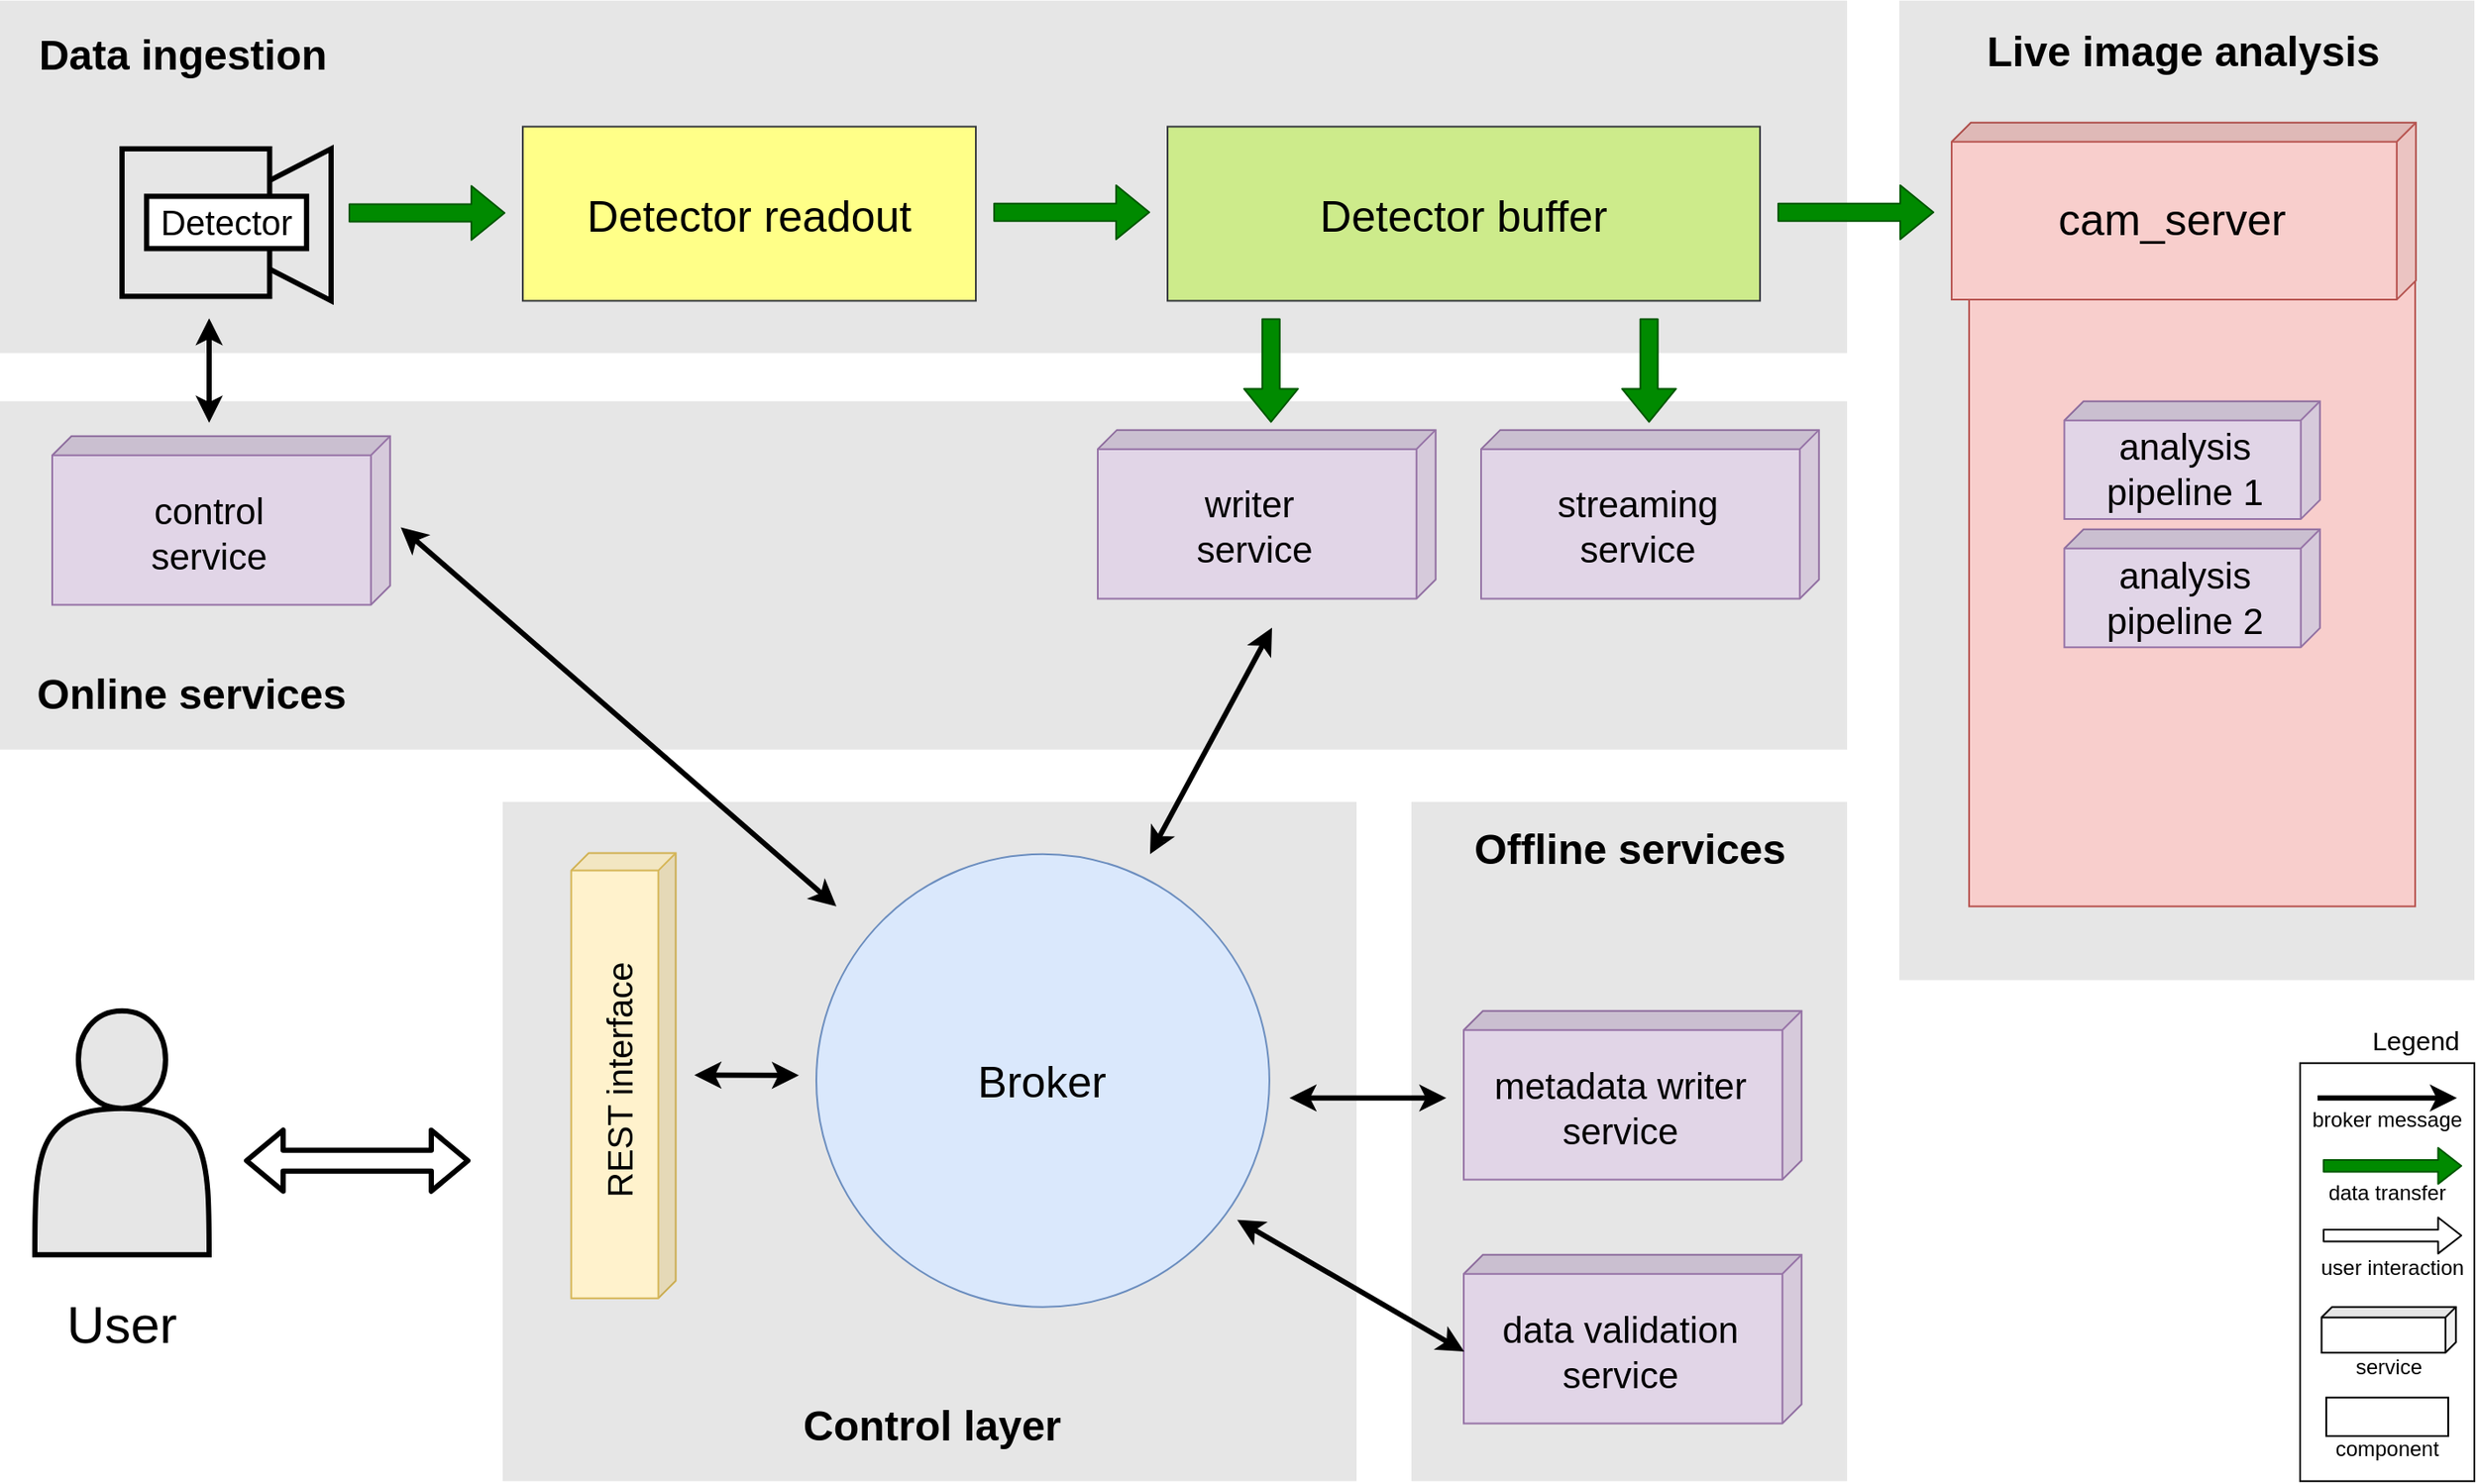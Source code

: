 <mxfile version="14.8.2" type="github" pages="3">
  <diagram id="URdZ5aMDr9tu_wVJEHOu" name="daq_components_interaction">
    <mxGraphModel dx="1998" dy="2196" grid="1" gridSize="10" guides="1" tooltips="1" connect="1" arrows="1" fold="1" page="1" pageScale="1" pageWidth="1600" pageHeight="900" math="0" shadow="0">
      <root>
        <mxCell id="nUejS7Tw1F-ZyD6UZDSD-0" />
        <mxCell id="nUejS7Tw1F-ZyD6UZDSD-1" parent="nUejS7Tw1F-ZyD6UZDSD-0" />
        <mxCell id="l0fVtC7Xo4XvUQ1Fr7K7-2" value="" style="rounded=0;whiteSpace=wrap;html=1;fontSize=30;fontColor=#000000;fillColor=#E6E6E6;align=left;strokeColor=none;" vertex="1" parent="nUejS7Tw1F-ZyD6UZDSD-1">
          <mxGeometry x="90" y="264.36" width="1060" height="200" as="geometry" />
        </mxCell>
        <mxCell id="l0fVtC7Xo4XvUQ1Fr7K7-0" value="" style="rounded=0;whiteSpace=wrap;html=1;fontSize=30;fontColor=#000000;fillColor=#E6E6E6;align=left;strokeColor=none;" vertex="1" parent="nUejS7Tw1F-ZyD6UZDSD-1">
          <mxGeometry x="378.48" y="494.36" width="490" height="390" as="geometry" />
        </mxCell>
        <mxCell id="l0fVtC7Xo4XvUQ1Fr7K7-1" value="" style="rounded=0;whiteSpace=wrap;html=1;fontSize=30;fontColor=#000000;fillColor=#E6E6E6;align=left;strokeColor=none;" vertex="1" parent="nUejS7Tw1F-ZyD6UZDSD-1">
          <mxGeometry x="900" y="494.36" width="250" height="390" as="geometry" />
        </mxCell>
        <mxCell id="yliI6aOFtjnllWzx6Zir-0" value="" style="rounded=0;whiteSpace=wrap;html=1;fontSize=30;fontColor=#000000;fillColor=#E6E6E6;align=left;strokeColor=none;" vertex="1" parent="nUejS7Tw1F-ZyD6UZDSD-1">
          <mxGeometry x="1180" y="34.36" width="330" height="562.35" as="geometry" />
        </mxCell>
        <mxCell id="3MTnDQyD5OkgnaoiNcvF-2" value="" style="rounded=0;whiteSpace=wrap;html=1;fontSize=30;fontColor=#000000;fillColor=#E6E6E6;align=left;strokeColor=none;" vertex="1" parent="nUejS7Tw1F-ZyD6UZDSD-1">
          <mxGeometry x="90" y="34.36" width="1060" height="202.35" as="geometry" />
        </mxCell>
        <mxCell id="cecFWQr-AZFyZ3H5GjwE-0" value="" style="group" vertex="1" connectable="0" parent="nUejS7Tw1F-ZyD6UZDSD-1">
          <mxGeometry x="160.03" y="126.71" width="120" height="80" as="geometry" />
        </mxCell>
        <mxCell id="cecFWQr-AZFyZ3H5GjwE-1" value="" style="group" vertex="1" connectable="0" parent="cecFWQr-AZFyZ3H5GjwE-0">
          <mxGeometry width="120" height="80" as="geometry" />
        </mxCell>
        <mxCell id="cecFWQr-AZFyZ3H5GjwE-2" value="" style="triangle;whiteSpace=wrap;html=1;strokeColor=#000000;strokeWidth=3;fillColor=#E6E6E6;fontSize=36;fontColor=#000000;align=left;direction=west;" vertex="1" parent="cecFWQr-AZFyZ3H5GjwE-1">
          <mxGeometry x="35.294" y="-7.273" width="84.706" height="87.273" as="geometry" />
        </mxCell>
        <mxCell id="cecFWQr-AZFyZ3H5GjwE-3" value="" style="whiteSpace=wrap;html=1;aspect=fixed;strokeColor=#000000;strokeWidth=3;fillColor=#E6E6E6;fontSize=36;fontColor=#000000;align=left;" vertex="1" parent="cecFWQr-AZFyZ3H5GjwE-1">
          <mxGeometry y="-7.273" width="84.706" height="84.706" as="geometry" />
        </mxCell>
        <mxCell id="cecFWQr-AZFyZ3H5GjwE-4" value="" style="text;html=1;align=center;verticalAlign=middle;whiteSpace=wrap;rounded=0;fontSize=30;fillColor=#ffffff;strokeWidth=3;strokeColor=#000000;" vertex="1" parent="cecFWQr-AZFyZ3H5GjwE-1">
          <mxGeometry x="14.12" y="20" width="91.76" height="30" as="geometry" />
        </mxCell>
        <mxCell id="cecFWQr-AZFyZ3H5GjwE-5" value="&lt;span style=&quot;font-size: 20px&quot;&gt;Detector&lt;/span&gt;" style="text;html=1;strokeColor=none;fillColor=none;align=center;verticalAlign=middle;whiteSpace=wrap;rounded=0;fontSize=17;" vertex="1" parent="cecFWQr-AZFyZ3H5GjwE-1">
          <mxGeometry x="20" y="25.0" width="80" height="20" as="geometry" />
        </mxCell>
        <mxCell id="cecFWQr-AZFyZ3H5GjwE-6" value="" style="group" vertex="1" connectable="0" parent="nUejS7Tw1F-ZyD6UZDSD-1">
          <mxGeometry x="760.03" y="106.71" width="340" height="100" as="geometry" />
        </mxCell>
        <mxCell id="ON3Jy1AWz2NKPdnDJYn4-1" value="&lt;span style=&quot;color: rgba(0 , 0 , 0 , 0) ; font-family: monospace ; font-size: 0px&quot;&gt;%3CmxGraphModel%3E%3Croot%3E%3CmxCell%20id%3D%220%22%2F%3E%3CmxCell%20id%3D%221%22%20parent%3D%220%22%2F%3E%3CmxCell%20id%3D%222%22%20value%3D%22%22%20style%3D%22group%22%20vertex%3D%221%22%20connectable%3D%220%22%20parent%3D%221%22%3E%3CmxGeometry%20x%3D%2213%22%20y%3D%22230%22%20width%3D%22580.9%22%20height%3D%22332.31%22%20as%3D%22geometry%22%2F%3E%3C%2FmxCell%3E%3CmxCell%20id%3D%223%22%20value%3D%22%22%20style%3D%22rounded%3D0%3BwhiteSpace%3Dwrap%3Bhtml%3D1%3B%22%20vertex%3D%221%22%20parent%3D%222%22%3E%3CmxGeometry%20width%3D%22580.9%22%20height%3D%22332.31%22%20as%3D%22geometry%22%2F%3E%3C%2FmxCell%3E%3CmxCell%20id%3D%224%22%20value%3D%22FrameBuffer%22%20style%3D%22text%3Bhtml%3D1%3BstrokeColor%3Dnone%3BfillColor%3Dnone%3Balign%3Dleft%3BverticalAlign%3Dmiddle%3BwhiteSpace%3Dwrap%3Brounded%3D0%3BfontSize%3D25%3B%22%20vertex%3D%221%22%20parent%3D%222%22%3E%3CmxGeometry%20x%3D%2217%22%20width%3D%22240%22%20height%3D%2240%22%20as%3D%22geometry%22%2F%3E%3C%2FmxCell%3E%3CmxCell%20id%3D%225%22%20value%3D%22%22%20style%3D%22group%22%20vertex%3D%221%22%20connectable%3D%220%22%20parent%3D%222%22%3E%3CmxGeometry%20x%3D%22237%22%20y%3D%2280%22%20width%3D%22130%22%20height%3D%22170%22%20as%3D%22geometry%22%2F%3E%3C%2FmxCell%3E%3CmxCell%20id%3D%226%22%20value%3D%22%22%20style%3D%22rounded%3D0%3BwhiteSpace%3Dwrap%3Bhtml%3D1%3BfontSize%3D12%3Balign%3Dleft%3BfillColor%3D%23ffe6cc%3BstrokeColor%3D%23d79b00%3B%22%20vertex%3D%221%22%20parent%3D%225%22%3E%3CmxGeometry%20width%3D%22130.0%22%20height%3D%22170%22%20as%3D%22geometry%22%2F%3E%3C%2FmxCell%3E%3CmxCell%20id%3D%227%22%20value%3D%22frame%20data%22%20style%3D%22text%3Bhtml%3D1%3BstrokeColor%3Dnone%3BfillColor%3Dnone%3Balign%3Dcenter%3BverticalAlign%3Dmiddle%3BwhiteSpace%3Dwrap%3Brounded%3D0%3BfontSize%3D15%3B%22%20vertex%3D%221%22%20parent%3D%225%22%3E%3CmxGeometry%20width%3D%22130.0%22%20height%3D%2230.909%22%20as%3D%22geometry%22%2F%3E%3C%2FmxCell%3E%3CmxCell%20id%3D%228%22%20value%3D%221000101010001%26lt%3Bbr%26gt%3B1011000101010%26lt%3Bbr%26gt%3B0001011000101%26lt%3Bbr%26gt%3B1010001011000%26lt%3Bbr%26gt%3B1010001011000%22%20style%3D%22text%3Bhtml%3D1%3BstrokeColor%3Dnone%3BfillColor%3Dnone%3Balign%3Dleft%3BverticalAlign%3Dmiddle%3BwhiteSpace%3Dwrap%3Brounded%3D0%3BfontSize%3D12%3B%22%20vertex%3D%221%22%20parent%3D%225%22%3E%3CmxGeometry%20x%3D%2218.67%22%20y%3D%2246.364%22%20width%3D%22111.33%22%20height%3D%22108.182%22%20as%3D%22geometry%22%2F%3E%3C%2FmxCell%3E%3CmxCell%20id%3D%229%22%20value%3D%22%22%20style%3D%22rounded%3D0%3BwhiteSpace%3Dwrap%3Bhtml%3D1%3BfontSize%3D15%3BfillColor%3D%23fff2cc%3BstrokeColor%3D%23d6b656%3B%22%20vertex%3D%221%22%20parent%3D%222%22%3E%3CmxGeometry%20x%3D%2217%22%20y%3D%2280%22%20width%3D%22160%22%20height%3D%22170%22%20as%3D%22geometry%22%2F%3E%3C%2FmxCell%3E%3CmxCell%20id%3D%2210%22%20value%3D%22%26lt%3Bb%26gt%3BModuleFrame%26lt%3B%2Fb%26gt%3B%22%20style%3D%22text%3Bhtml%3D1%3BstrokeColor%3Dnone%3BfillColor%3Dnone%3Balign%3Dcenter%3BverticalAlign%3Dmiddle%3BwhiteSpace%3Dwrap%3Brounded%3D0%3BfontSize%3D15%3B%22%20vertex%3D%221%22%20parent%3D%222%22%3E%3CmxGeometry%20x%3D%2217%22%20y%3D%2280%22%20width%3D%22160%22%20height%3D%2238.18%22%20as%3D%22geometry%22%2F%3E%3C%2FmxCell%3E%3CmxCell%20id%3D%2211%22%20value%3D%22uint64_t%20%26lt%3Bb%26gt%3Bid%26lt%3B%2Fb%26gt%3B%26lt%3Bbr%26gt%3Buint64_t%20%26lt%3Bb%26gt%3Bpulse_id%26lt%3B%2Fb%26gt%3B%26lt%3Bbr%20style%3D%26quot%3Bfont-size%3A%2012px%26quot%3B%26gt%3Buint64_t%26amp%3Bnbsp%3B%26lt%3Bb%26gt%3Bframe_index%26lt%3B%2Fb%26gt%3B%26lt%3Bbr%20style%3D%26quot%3Bfont-size%3A%2012px%26quot%3B%26gt%3Buint64_t%26amp%3Bnbsp%3B%26lt%3Bb%26gt%3Bdaq_rec%26lt%3B%2Fb%26gt%3B%26lt%3Bbr%20style%3D%26quot%3Bfont-size%3A%2012px%26quot%3B%26gt%3Buint64_t%26amp%3Bnbsp%3B%26lt%3Bb%26gt%3Bn_recv_packets%26lt%3B%2Fb%26gt%3B%26lt%3Bbr%20style%3D%26quot%3Bfont-size%3A%2012px%26quot%3B%26gt%3Buint64_t%26amp%3Bnbsp%3B%26lt%3Bb%26gt%3Bmodule_id%26lt%3B%2Fb%26gt%3B%26lt%3Bbr%26gt%3Buint64_t%20%26lt%3Bb%26gt%3Bpos_y%26lt%3B%2Fb%26gt%3B%26lt%3Bbr%26gt%3Buint64_t%20%26lt%3Bb%26gt%3Bpos_x%26lt%3B%2Fb%26gt%3B%22%20style%3D%22text%3Bhtml%3D1%3BstrokeColor%3Dnone%3BfillColor%3Dnone%3Balign%3Dleft%3BverticalAlign%3Dtop%3BwhiteSpace%3Dwrap%3Brounded%3D0%3BfontSize%3D12%3B%22%20vertex%3D%221%22%20parent%3D%222%22%3E%3CmxGeometry%20x%3D%2227%22%20y%3D%22120%22%20width%3D%22140%22%20height%3D%22120%22%20as%3D%22geometry%22%2F%3E%3C%2FmxCell%3E%3CmxCell%20id%3D%2212%22%20value%3D%22...%22%20style%3D%22rounded%3D0%3BwhiteSpace%3Dwrap%3Bhtml%3D1%3BfontSize%3D15%3BfillColor%3D%23fff2cc%3BstrokeColor%3D%23d6b656%3B%22%20vertex%3D%221%22%20parent%3D%222%22%3E%3CmxGeometry%20x%3D%22177%22%20y%3D%2280%22%20width%3D%2230%22%20height%3D%22170%22%20as%3D%22geometry%22%2F%3E%3C%2FmxCell%3E%3CmxCell%20id%3D%2213%22%20value%3D%22...%22%20style%3D%22rounded%3D0%3BwhiteSpace%3Dwrap%3Bhtml%3D1%3BfontSize%3D15%3BfillColor%3D%23fff2cc%3BstrokeColor%3D%23d6b656%3B%22%20vertex%3D%221%22%20parent%3D%222%22%3E%3CmxGeometry%20x%3D%22207%22%20y%3D%2280%22%20width%3D%2230%22%20height%3D%22170%22%20as%3D%22geometry%22%2F%3E%3C%2FmxCell%3E%3CmxCell%20id%3D%2214%22%20value%3D%22...%22%20style%3D%22rounded%3D0%3BwhiteSpace%3Dwrap%3Bhtml%3D1%3BfontSize%3D15%3BfillColor%3D%23ffe6cc%3BstrokeColor%3D%23d79b00%3B%22%20vertex%3D%221%22%20parent%3D%222%22%3E%3CmxGeometry%20x%3D%22367%22%20y%3D%2280%22%20width%3D%2230%22%20height%3D%22170%22%20as%3D%22geometry%22%2F%3E%3C%2FmxCell%3E%3CmxCell%20id%3D%2215%22%20value%3D%22...%22%20style%3D%22rounded%3D0%3BwhiteSpace%3Dwrap%3Bhtml%3D1%3BfontSize%3D15%3BfillColor%3D%23ffe6cc%3BstrokeColor%3D%23d79b00%3B%22%20vertex%3D%221%22%20parent%3D%222%22%3E%3CmxGeometry%20x%3D%22397%22%20y%3D%2280%22%20width%3D%2230%22%20height%3D%22170%22%20as%3D%22geometry%22%2F%3E%3C%2FmxCell%3E%3CmxCell%20id%3D%2216%22%20value%3D%22...%22%20style%3D%22rounded%3D0%3BwhiteSpace%3Dwrap%3Bhtml%3D1%3BfontSize%3D15%3BfillColor%3D%23fff2cc%3BstrokeColor%3D%23d6b656%3B%22%20vertex%3D%221%22%20parent%3D%222%22%3E%3CmxGeometry%20x%3D%22437%22%20y%3D%2280%22%20width%3D%2250%22%20height%3D%22170%22%20as%3D%22geometry%22%2F%3E%3C%2FmxCell%3E%3CmxCell%20id%3D%2217%22%20value%3D%22...%22%20style%3D%22rounded%3D0%3BwhiteSpace%3Dwrap%3Bhtml%3D1%3BfontSize%3D15%3BfillColor%3D%23fff2cc%3BstrokeColor%3D%23d6b656%3B%22%20vertex%3D%221%22%20parent%3D%222%22%3E%3CmxGeometry%20x%3D%22497%22%20y%3D%2280%22%20width%3D%2250%22%20height%3D%22170%22%20as%3D%22geometry%22%2F%3E%3C%2FmxCell%3E%3CmxCell%20id%3D%2218%22%20value%3D%22...%22%20style%3D%22rounded%3D0%3BwhiteSpace%3Dwrap%3Bhtml%3D1%3BfontSize%3D16%3Balign%3Dcenter%3B%22%20vertex%3D%221%22%20parent%3D%222%22%3E%3CmxGeometry%20x%3D%22497%22%20y%3D%22250%22%20width%3D%2250%22%20height%3D%2260%22%20as%3D%22geometry%22%2F%3E%3C%2FmxCell%3E%3CmxCell%20id%3D%2219%22%20value%3D%22%22%20style%3D%22group%22%20vertex%3D%221%22%20connectable%3D%220%22%20parent%3D%222%22%3E%3CmxGeometry%20x%3D%2217%22%20y%3D%2245%22%20width%3D%22530%22%20height%3D%2224.66%22%20as%3D%22geometry%22%2F%3E%3C%2FmxCell%3E%3CmxCell%20id%3D%2220%22%20value%3D%22%22%20style%3D%22endArrow%3Dclassic%3BstartArrow%3Dclassic%3Bhtml%3D1%3BfontSize%3D16%3BstartFill%3D1%3B%22%20edge%3D%221%22%20parent%3D%2219%22%3E%3CmxGeometry%20width%3D%2250%22%20height%3D%2250%22%20relative%3D%221%22%20as%3D%22geometry%22%3E%3CmxPoint%20x%3D%22530%22%20y%3D%2224.66%22%20as%3D%22sourcePoint%22%2F%3E%3CmxPoint%20y%3D%2224.66%22%20as%3D%22targetPoint%22%2F%3E%3C%2FmxGeometry%3E%3C%2FmxCell%3E%3CmxCell%20id%3D%2221%22%20value%3D%22n_slots%22%20style%3D%22text%3Bhtml%3D1%3BstrokeColor%3Dnone%3BfillColor%3Dnone%3Balign%3Dcenter%3BverticalAlign%3Dmiddle%3BwhiteSpace%3Dwrap%3Brounded%3D0%3BfontSize%3D16%3B%22%20vertex%3D%221%22%20parent%3D%2219%22%3E%3CmxGeometry%20x%3D%22254%22%20width%3D%2240%22%20height%3D%2220%22%20as%3D%22geometry%22%2F%3E%3C%2FmxCell%3E%3CmxCell%20id%3D%2222%22%20value%3D%22...%22%20style%3D%22rounded%3D0%3BwhiteSpace%3Dwrap%3Bhtml%3D1%3BfontSize%3D16%3Balign%3Dcenter%3B%22%20vertex%3D%221%22%20parent%3D%222%22%3E%3CmxGeometry%20x%3D%22437%22%20y%3D%22250%22%20width%3D%2250%22%20height%3D%2260%22%20as%3D%22geometry%22%2F%3E%3C%2FmxCell%3E%3CmxCell%20id%3D%2223%22%20value%3D%22%26lt%3Bfont%20style%3D%26quot%3Bfont-size%3A%2016px%26quot%3B%26gt%3Bunassembled%20frames%20for%20single%20image%26lt%3B%2Ffont%26gt%3B%22%20style%3D%22rounded%3D0%3BwhiteSpace%3Dwrap%3Bhtml%3D1%3BfontSize%3D16%3Balign%3Dcenter%3BverticalAlign%3Dbottom%3B%22%20vertex%3D%221%22%20parent%3D%222%22%3E%3CmxGeometry%20x%3D%2217%22%20y%3D%22250%22%20width%3D%22410%22%20height%3D%2260%22%20as%3D%22geometry%22%2F%3E%3C%2FmxCell%3E%3CmxCell%20id%3D%2224%22%20value%3D%22%22%20style%3D%22endArrow%3Dclassic%3BstartArrow%3Dclassic%3Bhtml%3D1%3BfontSize%3D16%3BstartFill%3D1%3B%22%20edge%3D%221%22%20parent%3D%222%22%3E%3CmxGeometry%20width%3D%2250%22%20height%3D%2250%22%20relative%3D%221%22%20as%3D%22geometry%22%3E%3CmxPoint%20x%3D%22427%22%20y%3D%22279.66%22%20as%3D%22sourcePoint%22%2F%3E%3CmxPoint%20x%3D%22237%22%20y%3D%22279.66%22%20as%3D%22targetPoint%22%2F%3E%3C%2FmxGeometry%3E%3C%2FmxCell%3E%3CmxCell%20id%3D%2225%22%20value%3D%22n_modules%22%20style%3D%22text%3Bhtml%3D1%3BstrokeColor%3Dnone%3BfillColor%3Dnone%3Balign%3Dcenter%3BverticalAlign%3Dmiddle%3BwhiteSpace%3Dwrap%3Brounded%3D0%3BfontSize%3D16%3B%22%20vertex%3D%221%22%20parent%3D%222%22%3E%3CmxGeometry%20x%3D%22312%22%20y%3D%22255%22%20width%3D%2240%22%20height%3D%2220%22%20as%3D%22geometry%22%2F%3E%3C%2FmxCell%3E%3CmxCell%20id%3D%2226%22%20value%3D%22%22%20style%3D%22endArrow%3Dclassic%3BstartArrow%3Dclassic%3Bhtml%3D1%3BfontSize%3D16%3BstartFill%3D1%3B%22%20edge%3D%221%22%20parent%3D%222%22%3E%3CmxGeometry%20width%3D%2250%22%20height%3D%2250%22%20relative%3D%221%22%20as%3D%22geometry%22%3E%3CmxPoint%20x%3D%22237%22%20y%3D%22279.66%22%20as%3D%22sourcePoint%22%2F%3E%3CmxPoint%20x%3D%2217%22%20y%3D%22279.66%22%20as%3D%22targetPoint%22%2F%3E%3C%2FmxGeometry%3E%3C%2FmxCell%3E%3CmxCell%20id%3D%2227%22%20value%3D%22n_modules%22%20style%3D%22text%3Bhtml%3D1%3BstrokeColor%3Dnone%3BfillColor%3Dnone%3Balign%3Dcenter%3BverticalAlign%3Dmiddle%3BwhiteSpace%3Dwrap%3Brounded%3D0%3BfontSize%3D16%3B%22%20vertex%3D%221%22%20parent%3D%222%22%3E%3CmxGeometry%20x%3D%22111.1%22%20y%3D%22255%22%20width%3D%2240%22%20height%3D%2220%22%20as%3D%22geometry%22%2F%3E%3C%2FmxCell%3E%3CmxCell%20id%3D%2228%22%20value%3D%22%22%20style%3D%22endArrow%3Dnone%3Bhtml%3D1%3BfontSize%3D16%3BentryX%3D1%3BentryY%3D1%3BentryDx%3D0%3BentryDy%3D0%3B%22%20edge%3D%221%22%20parent%3D%222%22%20target%3D%2213%22%3E%3CmxGeometry%20width%3D%2250%22%20height%3D%2250%22%20relative%3D%221%22%20as%3D%22geometry%22%3E%3CmxPoint%20x%3D%22237%22%20y%3D%22280%22%20as%3D%22sourcePoint%22%2F%3E%3CmxPoint%20x%3D%22227%22%20y%3D%22220%22%20as%3D%22targetPoint%22%2F%3E%3C%2FmxGeometry%3E%3C%2FmxCell%3E%3C%2Froot%3E%3C%2FmxGraphModel%3E&lt;/span&gt;" style="rounded=0;whiteSpace=wrap;html=1;fillColor=#cdeb8b;strokeColor=#36393d;" vertex="1" parent="cecFWQr-AZFyZ3H5GjwE-6">
          <mxGeometry width="340" height="100" as="geometry" />
        </mxCell>
        <mxCell id="ON3Jy1AWz2NKPdnDJYn4-16" value="Detector buffer" style="text;html=1;strokeColor=none;fillColor=none;align=center;verticalAlign=middle;whiteSpace=wrap;rounded=0;fontSize=25;" vertex="1" parent="cecFWQr-AZFyZ3H5GjwE-6">
          <mxGeometry width="340" height="100" as="geometry" />
        </mxCell>
        <mxCell id="rSU91n5mv4zdPFl64Kzz-0" value="" style="group" vertex="1" connectable="0" parent="nUejS7Tw1F-ZyD6UZDSD-1">
          <mxGeometry x="390.03" y="106.71" width="260" height="100" as="geometry" />
        </mxCell>
        <mxCell id="UtmP21MXnQm59rKfM6Gd-1" value="" style="rounded=0;whiteSpace=wrap;html=1;fillColor=#ffff88;strokeColor=#36393d;" vertex="1" parent="rSU91n5mv4zdPFl64Kzz-0">
          <mxGeometry width="260" height="100" as="geometry" />
        </mxCell>
        <mxCell id="UtmP21MXnQm59rKfM6Gd-2" value="Detector readout" style="text;html=1;strokeColor=none;fillColor=none;align=center;verticalAlign=middle;whiteSpace=wrap;rounded=0;fontSize=25;" vertex="1" parent="rSU91n5mv4zdPFl64Kzz-0">
          <mxGeometry width="260" height="100" as="geometry" />
        </mxCell>
        <mxCell id="DVsbCmXSWL5IoIFuuVEK-0" value="" style="shape=flexArrow;endArrow=classic;html=1;fontSize=16;fillColor=#008a00;strokeColor=#005700;" edge="1" parent="nUejS7Tw1F-ZyD6UZDSD-1">
          <mxGeometry width="50" height="50" relative="1" as="geometry">
            <mxPoint x="290.03" y="156.29" as="sourcePoint" />
            <mxPoint x="380.03" y="156.29" as="targetPoint" />
          </mxGeometry>
        </mxCell>
        <mxCell id="DVsbCmXSWL5IoIFuuVEK-1" value="" style="shape=flexArrow;endArrow=classic;html=1;fontSize=16;fillColor=#008a00;strokeColor=#005700;" edge="1" parent="nUejS7Tw1F-ZyD6UZDSD-1">
          <mxGeometry width="50" height="50" relative="1" as="geometry">
            <mxPoint x="1110.03" y="155.88" as="sourcePoint" />
            <mxPoint x="1200.03" y="155.88" as="targetPoint" />
          </mxGeometry>
        </mxCell>
        <mxCell id="brO_G9Os5ljLCr1j8HA2-0" value="Broker" style="ellipse;whiteSpace=wrap;html=1;aspect=fixed;fontSize=25;strokeColor=#6c8ebf;fillColor=#dae8fc;align=center;" vertex="1" parent="nUejS7Tw1F-ZyD6UZDSD-1">
          <mxGeometry x="558.48" y="524.36" width="260" height="260" as="geometry" />
        </mxCell>
        <mxCell id="pVc_dfqMP5yLecrZC4I5-0" value="" style="group" vertex="1" connectable="0" parent="nUejS7Tw1F-ZyD6UZDSD-1">
          <mxGeometry x="90" y="614.36" width="140" height="210" as="geometry" />
        </mxCell>
        <mxCell id="pVc_dfqMP5yLecrZC4I5-1" value="" style="shape=actor;whiteSpace=wrap;html=1;strokeColor=#000000;strokeWidth=3;fillColor=#E6E6E6;fontSize=36;fontColor=#000000;align=left;" vertex="1" parent="pVc_dfqMP5yLecrZC4I5-0">
          <mxGeometry x="20" width="100.0" height="140" as="geometry" />
        </mxCell>
        <mxCell id="pVc_dfqMP5yLecrZC4I5-2" value="User" style="text;html=1;strokeColor=none;fillColor=none;align=center;verticalAlign=middle;whiteSpace=wrap;rounded=0;fontSize=30;fontColor=#000000;" vertex="1" parent="pVc_dfqMP5yLecrZC4I5-0">
          <mxGeometry y="150" width="140" height="60.0" as="geometry" />
        </mxCell>
        <mxCell id="w5waQb_SYsAvfOnhKw_M-0" value="" style="shape=flexArrow;endArrow=classic;html=1;fontSize=16;fillColor=#008a00;strokeColor=#005700;" edge="1" parent="nUejS7Tw1F-ZyD6UZDSD-1">
          <mxGeometry width="50" height="50" relative="1" as="geometry">
            <mxPoint x="660.03" y="155.88" as="sourcePoint" />
            <mxPoint x="750.03" y="155.88" as="targetPoint" />
          </mxGeometry>
        </mxCell>
        <mxCell id="pAN-wUtUdY-77zeoYKpf-3" value="" style="endArrow=classic;startArrow=classic;html=1;fontSize=30;fontColor=#000000;strokeColor=#000000;strokeWidth=3;" edge="1" parent="nUejS7Tw1F-ZyD6UZDSD-1">
          <mxGeometry width="50" height="50" relative="1" as="geometry">
            <mxPoint x="320" y="336.71" as="sourcePoint" />
            <mxPoint x="570" y="554.36" as="targetPoint" />
          </mxGeometry>
        </mxCell>
        <mxCell id="pAN-wUtUdY-77zeoYKpf-4" value="" style="endArrow=classic;startArrow=classic;html=1;fontSize=30;fontColor=#000000;strokeColor=#000000;strokeWidth=3;" edge="1" parent="nUejS7Tw1F-ZyD6UZDSD-1">
          <mxGeometry width="50" height="50" relative="1" as="geometry">
            <mxPoint x="210.03" y="276.71" as="sourcePoint" />
            <mxPoint x="210.03" y="216.71" as="targetPoint" />
          </mxGeometry>
        </mxCell>
        <mxCell id="VG9Sj00nX96apVnzAH05-0" value="" style="shape=flexArrow;endArrow=classic;startArrow=classic;html=1;fontSize=30;fontColor=#000000;strokeColor=#000000;strokeWidth=3;" edge="1" parent="nUejS7Tw1F-ZyD6UZDSD-1">
          <mxGeometry width="100" height="100" relative="1" as="geometry">
            <mxPoint x="230" y="700.36" as="sourcePoint" />
            <mxPoint x="360" y="700.36" as="targetPoint" />
          </mxGeometry>
        </mxCell>
        <mxCell id="K9s4eJrZY6OI_KFN8a-F-5" value="" style="endArrow=classic;startArrow=classic;html=1;fontSize=30;fontColor=#000000;strokeColor=#000000;strokeWidth=3;" edge="1" parent="nUejS7Tw1F-ZyD6UZDSD-1">
          <mxGeometry width="50" height="50" relative="1" as="geometry">
            <mxPoint x="750" y="524.36" as="sourcePoint" />
            <mxPoint x="820" y="394.36" as="targetPoint" />
          </mxGeometry>
        </mxCell>
        <mxCell id="VM6AsTsUVLtPQNqUqIQa-2" value="" style="group" vertex="1" connectable="0" parent="nUejS7Tw1F-ZyD6UZDSD-1">
          <mxGeometry x="119.995" y="284.365" width="193.89" height="97.055" as="geometry" />
        </mxCell>
        <mxCell id="VM6AsTsUVLtPQNqUqIQa-0" value="" style="shape=cube;whiteSpace=wrap;html=1;boundedLbl=1;backgroundOutline=1;darkOpacity=0.05;darkOpacity2=0.1;rotation=90;size=11;fillColor=#e1d5e7;strokeColor=#9673a6;" vertex="1" parent="VM6AsTsUVLtPQNqUqIQa-2">
          <mxGeometry x="48.485" y="-48.485" width="96.92" height="193.89" as="geometry" />
        </mxCell>
        <mxCell id="VM6AsTsUVLtPQNqUqIQa-1" value="&lt;div style=&quot;font-size: 21px&quot;&gt;control&lt;br&gt;service&lt;/div&gt;" style="text;html=1;strokeColor=none;fillColor=none;align=center;verticalAlign=middle;whiteSpace=wrap;rounded=0;fontSize=21;" vertex="1" parent="VM6AsTsUVLtPQNqUqIQa-2">
          <mxGeometry x="0.305" y="14.215" width="179.97" height="82.84" as="geometry" />
        </mxCell>
        <mxCell id="VM6AsTsUVLtPQNqUqIQa-3" value="" style="group" vertex="1" connectable="0" parent="nUejS7Tw1F-ZyD6UZDSD-1">
          <mxGeometry x="939.995" y="280.825" width="193.89" height="97.055" as="geometry" />
        </mxCell>
        <mxCell id="K9s4eJrZY6OI_KFN8a-F-6" value="" style="shape=cube;whiteSpace=wrap;html=1;boundedLbl=1;backgroundOutline=1;darkOpacity=0.05;darkOpacity2=0.1;rotation=90;size=11;fillColor=#e1d5e7;strokeColor=#9673a6;" vertex="1" parent="VM6AsTsUVLtPQNqUqIQa-3">
          <mxGeometry x="48.485" y="-48.485" width="96.92" height="193.89" as="geometry" />
        </mxCell>
        <mxCell id="K9s4eJrZY6OI_KFN8a-F-7" value="&lt;div style=&quot;font-size: 21px&quot;&gt;streaming&lt;/div&gt;&lt;div style=&quot;font-size: 21px&quot;&gt;service&lt;/div&gt;" style="text;html=1;strokeColor=none;fillColor=none;align=center;verticalAlign=middle;whiteSpace=wrap;rounded=0;fontSize=21;" vertex="1" parent="VM6AsTsUVLtPQNqUqIQa-3">
          <mxGeometry x="0.305" y="14.215" width="179.97" height="82.84" as="geometry" />
        </mxCell>
        <mxCell id="VM6AsTsUVLtPQNqUqIQa-4" value="" style="group" vertex="1" connectable="0" parent="nUejS7Tw1F-ZyD6UZDSD-1">
          <mxGeometry x="719.995" y="280.825" width="193.89" height="97.055" as="geometry" />
        </mxCell>
        <mxCell id="Wo28qOzpxKW2JTDN2EJK-4" value="" style="shape=cube;whiteSpace=wrap;html=1;boundedLbl=1;backgroundOutline=1;darkOpacity=0.05;darkOpacity2=0.1;rotation=90;size=11;fillColor=#e1d5e7;strokeColor=#9673a6;" vertex="1" parent="VM6AsTsUVLtPQNqUqIQa-4">
          <mxGeometry x="48.485" y="-48.485" width="96.92" height="193.89" as="geometry" />
        </mxCell>
        <mxCell id="Wo28qOzpxKW2JTDN2EJK-5" value="&lt;div style=&quot;font-size: 21px&quot;&gt;writer&amp;nbsp;&lt;/div&gt;&lt;div style=&quot;font-size: 21px&quot;&gt;service&lt;/div&gt;" style="text;html=1;strokeColor=none;fillColor=none;align=center;verticalAlign=middle;whiteSpace=wrap;rounded=0;fontSize=21;" vertex="1" parent="VM6AsTsUVLtPQNqUqIQa-4">
          <mxGeometry x="0.305" y="14.215" width="179.97" height="82.84" as="geometry" />
        </mxCell>
        <mxCell id="VM6AsTsUVLtPQNqUqIQa-5" value="" style="shape=flexArrow;endArrow=classic;html=1;fontSize=16;fillColor=#008a00;strokeColor=#005700;" edge="1" parent="nUejS7Tw1F-ZyD6UZDSD-1">
          <mxGeometry width="50" height="50" relative="1" as="geometry">
            <mxPoint x="819.41" y="216.71" as="sourcePoint" />
            <mxPoint x="819.41" y="276.71" as="targetPoint" />
          </mxGeometry>
        </mxCell>
        <mxCell id="x6JT6CwOZbg4fBXf2wiT-0" value="" style="shape=flexArrow;endArrow=classic;html=1;fontSize=16;fillColor=#008a00;strokeColor=#005700;" edge="1" parent="nUejS7Tw1F-ZyD6UZDSD-1">
          <mxGeometry width="50" height="50" relative="1" as="geometry">
            <mxPoint x="1036.36" y="216.71" as="sourcePoint" />
            <mxPoint x="1036.36" y="276.71" as="targetPoint" />
          </mxGeometry>
        </mxCell>
        <mxCell id="Wt9-8_wOO52dkjCMOt4u-0" value="" style="group" vertex="1" connectable="0" parent="nUejS7Tw1F-ZyD6UZDSD-1">
          <mxGeometry x="929.995" y="614.365" width="193.89" height="97.055" as="geometry" />
        </mxCell>
        <mxCell id="Wt9-8_wOO52dkjCMOt4u-1" value="" style="shape=cube;whiteSpace=wrap;html=1;boundedLbl=1;backgroundOutline=1;darkOpacity=0.05;darkOpacity2=0.1;rotation=90;size=11;fillColor=#e1d5e7;strokeColor=#9673a6;" vertex="1" parent="Wt9-8_wOO52dkjCMOt4u-0">
          <mxGeometry x="48.485" y="-48.485" width="96.92" height="193.89" as="geometry" />
        </mxCell>
        <mxCell id="Wt9-8_wOO52dkjCMOt4u-2" value="&lt;div style=&quot;font-size: 21px&quot;&gt;metadata writer&lt;br&gt;service&lt;/div&gt;" style="text;html=1;strokeColor=none;fillColor=none;align=center;verticalAlign=middle;whiteSpace=wrap;rounded=0;fontSize=21;" vertex="1" parent="Wt9-8_wOO52dkjCMOt4u-0">
          <mxGeometry x="0.305" y="14.215" width="179.97" height="82.84" as="geometry" />
        </mxCell>
        <mxCell id="Wt9-8_wOO52dkjCMOt4u-3" value="" style="group" vertex="1" connectable="0" parent="nUejS7Tw1F-ZyD6UZDSD-1">
          <mxGeometry x="929.995" y="754.365" width="193.89" height="97.055" as="geometry" />
        </mxCell>
        <mxCell id="Wt9-8_wOO52dkjCMOt4u-4" value="" style="shape=cube;whiteSpace=wrap;html=1;boundedLbl=1;backgroundOutline=1;darkOpacity=0.05;darkOpacity2=0.1;rotation=90;size=11;fillColor=#e1d5e7;strokeColor=#9673a6;" vertex="1" parent="Wt9-8_wOO52dkjCMOt4u-3">
          <mxGeometry x="48.485" y="-48.485" width="96.92" height="193.89" as="geometry" />
        </mxCell>
        <mxCell id="Wt9-8_wOO52dkjCMOt4u-5" value="&lt;div style=&quot;font-size: 21px&quot;&gt;data validation service&lt;/div&gt;" style="text;html=1;strokeColor=none;fillColor=none;align=center;verticalAlign=middle;whiteSpace=wrap;rounded=0;fontSize=21;" vertex="1" parent="Wt9-8_wOO52dkjCMOt4u-3">
          <mxGeometry x="0.305" y="14.215" width="179.97" height="82.84" as="geometry" />
        </mxCell>
        <mxCell id="mSKWAv69H1L_o4wuz0Jo-0" value="" style="endArrow=classic;startArrow=classic;html=1;fontSize=30;fontColor=#000000;strokeColor=#000000;strokeWidth=3;" edge="1" parent="nUejS7Tw1F-ZyD6UZDSD-1">
          <mxGeometry width="50" height="50" relative="1" as="geometry">
            <mxPoint x="830" y="664.36" as="sourcePoint" />
            <mxPoint x="920" y="664.36" as="targetPoint" />
          </mxGeometry>
        </mxCell>
        <mxCell id="mSKWAv69H1L_o4wuz0Jo-1" value="" style="endArrow=classic;startArrow=classic;html=1;fontSize=30;fontColor=#000000;strokeColor=#000000;strokeWidth=3;entryX=0;entryY=0.5;entryDx=0;entryDy=0;" edge="1" parent="nUejS7Tw1F-ZyD6UZDSD-1" target="Wt9-8_wOO52dkjCMOt4u-5">
          <mxGeometry width="50" height="50" relative="1" as="geometry">
            <mxPoint x="800" y="734.36" as="sourcePoint" />
            <mxPoint x="910" y="814.36" as="targetPoint" />
          </mxGeometry>
        </mxCell>
        <mxCell id="eEahpBWppZW0N5Ok3ixB-1" value="" style="group" vertex="1" connectable="0" parent="nUejS7Tw1F-ZyD6UZDSD-1">
          <mxGeometry x="1210.03" y="104.355" width="266.415" height="450.005" as="geometry" />
        </mxCell>
        <mxCell id="TDx3Xu2DCtY0h0jPPw3P-1" value="" style="rounded=0;whiteSpace=wrap;html=1;fontSize=30;strokeColor=#b85450;fillColor=#f8cecc;align=left;" vertex="1" parent="eEahpBWppZW0N5Ok3ixB-1">
          <mxGeometry x="10" y="90.005" width="256" height="360" as="geometry" />
        </mxCell>
        <mxCell id="TDx3Xu2DCtY0h0jPPw3P-0" value="" style="group" vertex="1" connectable="0" parent="eEahpBWppZW0N5Ok3ixB-1">
          <mxGeometry width="266.415" height="101.7" as="geometry" />
        </mxCell>
        <mxCell id="7Q6q9cGEZ25CwLPVpcZ7-1" value="" style="shape=cube;whiteSpace=wrap;html=1;boundedLbl=1;backgroundOutline=1;darkOpacity=0.05;darkOpacity2=0.1;rotation=90;size=11;fillColor=#f8cecc;strokeColor=#b85450;" vertex="1" parent="TDx3Xu2DCtY0h0jPPw3P-0">
          <mxGeometry x="82.36" y="-82.355" width="101.7" height="266.41" as="geometry" />
        </mxCell>
        <mxCell id="7Q6q9cGEZ25CwLPVpcZ7-2" value="cam_server" style="text;html=1;strokeColor=none;fillColor=none;align=center;verticalAlign=middle;whiteSpace=wrap;rounded=0;fontSize=25;" vertex="1" parent="TDx3Xu2DCtY0h0jPPw3P-0">
          <mxGeometry y="9.825" width="253.21" height="90.17" as="geometry" />
        </mxCell>
        <mxCell id="eEahpBWppZW0N5Ok3ixB-0" value="" style="group" vertex="1" connectable="0" parent="eEahpBWppZW0N5Ok3ixB-1">
          <mxGeometry x="64.66" y="159.995" width="146.69" height="141.23" as="geometry" />
        </mxCell>
        <mxCell id="3v3EMtXuQCd3_SnVudtx-0" value="" style="group;spacing=2;" vertex="1" connectable="0" parent="eEahpBWppZW0N5Ok3ixB-0">
          <mxGeometry width="146.69" height="67.71" as="geometry" />
        </mxCell>
        <mxCell id="3v3EMtXuQCd3_SnVudtx-1" value="" style="shape=cube;whiteSpace=wrap;html=1;boundedLbl=1;backgroundOutline=1;darkOpacity=0.05;darkOpacity2=0.1;rotation=90;size=11;fillColor=#e1d5e7;strokeColor=#9673a6;" vertex="1" parent="3v3EMtXuQCd3_SnVudtx-0">
          <mxGeometry x="39.49" y="-39.49" width="67.71" height="146.69" as="geometry" />
        </mxCell>
        <mxCell id="3v3EMtXuQCd3_SnVudtx-2" value="&lt;div style=&quot;font-size: 21px&quot;&gt;analysis&lt;br&gt;pipeline 1&lt;/div&gt;" style="text;html=1;strokeColor=none;fillColor=none;align=center;verticalAlign=middle;whiteSpace=wrap;rounded=0;fontSize=21;" vertex="1" parent="3v3EMtXuQCd3_SnVudtx-0">
          <mxGeometry x="10" y="10" width="118.34" height="57.71" as="geometry" />
        </mxCell>
        <mxCell id="3v3EMtXuQCd3_SnVudtx-3" value="" style="group;spacing=2;" vertex="1" connectable="0" parent="eEahpBWppZW0N5Ok3ixB-0">
          <mxGeometry y="73.52" width="146.69" height="67.71" as="geometry" />
        </mxCell>
        <mxCell id="3v3EMtXuQCd3_SnVudtx-4" value="" style="shape=cube;whiteSpace=wrap;html=1;boundedLbl=1;backgroundOutline=1;darkOpacity=0.05;darkOpacity2=0.1;rotation=90;size=11;fillColor=#e1d5e7;strokeColor=#9673a6;" vertex="1" parent="3v3EMtXuQCd3_SnVudtx-3">
          <mxGeometry x="39.49" y="-39.49" width="67.71" height="146.69" as="geometry" />
        </mxCell>
        <mxCell id="3v3EMtXuQCd3_SnVudtx-5" value="&lt;div style=&quot;font-size: 21px&quot;&gt;analysis&lt;br&gt;pipeline 2&lt;/div&gt;" style="text;html=1;strokeColor=none;fillColor=none;align=center;verticalAlign=middle;whiteSpace=wrap;rounded=0;fontSize=21;" vertex="1" parent="3v3EMtXuQCd3_SnVudtx-3">
          <mxGeometry x="10" y="10" width="118.34" height="57.71" as="geometry" />
        </mxCell>
        <mxCell id="nBzhcicD8K-4g-u5CNNj-2" value="" style="group" vertex="1" connectable="0" parent="nUejS7Tw1F-ZyD6UZDSD-1">
          <mxGeometry x="417.81" y="523.79" width="60" height="255.62" as="geometry" />
        </mxCell>
        <mxCell id="nBzhcicD8K-4g-u5CNNj-0" value="" style="shape=cube;whiteSpace=wrap;html=1;boundedLbl=1;backgroundOutline=1;darkOpacity=0.05;darkOpacity2=0.1;fontSize=21;size=10;rotation=90;direction=north;fillColor=#fff2cc;strokeColor=#d6b656;flipV=1;" vertex="1" parent="nBzhcicD8K-4g-u5CNNj-2">
          <mxGeometry x="-97.81" y="97.81" width="255.62" height="60" as="geometry" />
        </mxCell>
        <mxCell id="nBzhcicD8K-4g-u5CNNj-1" value="&lt;font style=&quot;font-size: 20px;&quot;&gt;REST interface&lt;br style=&quot;font-size: 20px;&quot;&gt;&lt;/font&gt;" style="text;html=1;strokeColor=none;fillColor=none;align=center;verticalAlign=middle;whiteSpace=wrap;rounded=0;fontSize=20;rotation=-90;" vertex="1" parent="nBzhcicD8K-4g-u5CNNj-2">
          <mxGeometry x="-85.26" y="106.38" width="225.93" height="48.37" as="geometry" />
        </mxCell>
        <mxCell id="3MTnDQyD5OkgnaoiNcvF-0" value="" style="endArrow=classic;startArrow=classic;html=1;fontSize=30;fontColor=#000000;strokeColor=#000000;strokeWidth=3;" edge="1" parent="nUejS7Tw1F-ZyD6UZDSD-1">
          <mxGeometry width="50" height="50" relative="1" as="geometry">
            <mxPoint x="488.48" y="651.26" as="sourcePoint" />
            <mxPoint x="548.48" y="651.36" as="targetPoint" />
          </mxGeometry>
        </mxCell>
        <mxCell id="tuXtWjt5iYWQ28psuNaL-4" value="" style="group" vertex="1" connectable="0" parent="nUejS7Tw1F-ZyD6UZDSD-1">
          <mxGeometry x="1410" y="620.13" width="100" height="264.23" as="geometry" />
        </mxCell>
        <mxCell id="IcJdg_VW3kQI8tTGmr3M-2" value="Legend" style="text;html=1;strokeColor=none;fillColor=none;align=center;verticalAlign=middle;whiteSpace=wrap;rounded=0;fontSize=15;fontColor=#000000;" vertex="1" parent="tuXtWjt5iYWQ28psuNaL-4">
          <mxGeometry x="33.31" width="66.69" height="22.71" as="geometry" />
        </mxCell>
        <mxCell id="IcJdg_VW3kQI8tTGmr3M-3" value="" style="rounded=0;whiteSpace=wrap;html=1;fontSize=14;" vertex="1" parent="tuXtWjt5iYWQ28psuNaL-4">
          <mxGeometry y="24.23" width="100" height="240" as="geometry" />
        </mxCell>
        <mxCell id="IcJdg_VW3kQI8tTGmr3M-4" value="" style="group" vertex="1" connectable="0" parent="tuXtWjt5iYWQ28psuNaL-4">
          <mxGeometry x="10.85" y="164.225" width="80" height="47.745" as="geometry" />
        </mxCell>
        <mxCell id="IcJdg_VW3kQI8tTGmr3M-5" value="" style="shape=cube;whiteSpace=wrap;html=1;boundedLbl=1;backgroundOutline=1;darkOpacity=0.05;darkOpacity2=0.1;rotation=90;size=6;direction=east;flipV=0;flipH=0;" vertex="1" parent="IcJdg_VW3kQI8tTGmr3M-4">
          <mxGeometry x="26.86" y="-25.405" width="26.28" height="77.09" as="geometry" />
        </mxCell>
        <mxCell id="IcJdg_VW3kQI8tTGmr3M-6" value="service" style="text;html=1;strokeColor=none;fillColor=none;align=center;verticalAlign=middle;whiteSpace=wrap;rounded=0;" vertex="1" parent="IcJdg_VW3kQI8tTGmr3M-4">
          <mxGeometry y="24.745" width="80" height="20" as="geometry" />
        </mxCell>
        <mxCell id="IcJdg_VW3kQI8tTGmr3M-19" value="" style="group" vertex="1" connectable="0" parent="tuXtWjt5iYWQ28psuNaL-4">
          <mxGeometry x="10" y="216.23" width="80" height="42.09" as="geometry" />
        </mxCell>
        <mxCell id="IcJdg_VW3kQI8tTGmr3M-20" value="" style="rounded=0;whiteSpace=wrap;html=1;fontSize=9;" vertex="1" parent="IcJdg_VW3kQI8tTGmr3M-19">
          <mxGeometry x="5" width="70" height="22.09" as="geometry" />
        </mxCell>
        <mxCell id="IcJdg_VW3kQI8tTGmr3M-21" value="component" style="text;html=1;strokeColor=none;fillColor=none;align=center;verticalAlign=middle;whiteSpace=wrap;rounded=0;" vertex="1" parent="IcJdg_VW3kQI8tTGmr3M-19">
          <mxGeometry y="20.09" width="80" height="20" as="geometry" />
        </mxCell>
        <mxCell id="IcJdg_VW3kQI8tTGmr3M-22" value="" style="group" vertex="1" connectable="0" parent="tuXtWjt5iYWQ28psuNaL-4">
          <mxGeometry x="10" y="124.23" width="90" height="29.5" as="geometry" />
        </mxCell>
        <mxCell id="IcJdg_VW3kQI8tTGmr3M-23" value="" style="shape=flexArrow;endArrow=none;html=1;fontSize=15;fontColor=#000000;strokeColor=#000000;endFill=0;startArrow=block;width=6.8;startSize=4.096;startWidth=12.88;" edge="1" parent="IcJdg_VW3kQI8tTGmr3M-22">
          <mxGeometry width="50" height="50" relative="1" as="geometry">
            <mxPoint x="83" y="-1" as="sourcePoint" />
            <mxPoint x="3" y="-1" as="targetPoint" />
          </mxGeometry>
        </mxCell>
        <mxCell id="IcJdg_VW3kQI8tTGmr3M-24" value="user interaction" style="text;html=1;strokeColor=none;fillColor=none;align=left;verticalAlign=middle;whiteSpace=wrap;rounded=0;fontColor=#000000;fontSize=12;" vertex="1" parent="IcJdg_VW3kQI8tTGmr3M-22">
          <mxGeometry y="7.5" width="90" height="20" as="geometry" />
        </mxCell>
        <mxCell id="tuXtWjt5iYWQ28psuNaL-0" value="" style="group" vertex="1" connectable="0" parent="tuXtWjt5iYWQ28psuNaL-4">
          <mxGeometry x="5" y="44.23" width="90" height="22.5" as="geometry" />
        </mxCell>
        <mxCell id="IcJdg_VW3kQI8tTGmr3M-11" value="" style="endArrow=classic;html=1;anchorPointDirection=0;strokeWidth=3;" edge="1" parent="tuXtWjt5iYWQ28psuNaL-0">
          <mxGeometry x="-175" y="-100" width="50" height="50" as="geometry">
            <mxPoint x="5" as="sourcePoint" />
            <mxPoint x="85" as="targetPoint" />
          </mxGeometry>
        </mxCell>
        <mxCell id="IcJdg_VW3kQI8tTGmr3M-12" value="broker message" style="text;html=1;strokeColor=none;fillColor=none;align=left;verticalAlign=middle;whiteSpace=wrap;rounded=0;fontColor=#000000;fontSize=12;" vertex="1" parent="tuXtWjt5iYWQ28psuNaL-0">
          <mxGeometry y="2.5" width="90" height="20" as="geometry" />
        </mxCell>
        <mxCell id="tuXtWjt5iYWQ28psuNaL-1" value="" style="group" vertex="1" connectable="0" parent="tuXtWjt5iYWQ28psuNaL-4">
          <mxGeometry x="10" y="84.23" width="90" height="29.5" as="geometry" />
        </mxCell>
        <mxCell id="tuXtWjt5iYWQ28psuNaL-2" value="" style="shape=flexArrow;endArrow=none;html=1;fontSize=15;fontColor=#000000;strokeColor=#005700;endFill=0;startArrow=block;width=6.8;startSize=4.096;startWidth=12.88;fillColor=#008a00;" edge="1" parent="tuXtWjt5iYWQ28psuNaL-1">
          <mxGeometry width="50" height="50" relative="1" as="geometry">
            <mxPoint x="83" y="-1" as="sourcePoint" />
            <mxPoint x="3" y="-1" as="targetPoint" />
          </mxGeometry>
        </mxCell>
        <mxCell id="tuXtWjt5iYWQ28psuNaL-3" value="data transfer" style="text;html=1;strokeColor=none;fillColor=none;align=center;verticalAlign=middle;whiteSpace=wrap;rounded=0;fontColor=#000000;fontSize=12;" vertex="1" parent="tuXtWjt5iYWQ28psuNaL-1">
          <mxGeometry y="4.5" width="80" height="20" as="geometry" />
        </mxCell>
        <mxCell id="tuXtWjt5iYWQ28psuNaL-7" value="Data ingestion" style="text;html=1;strokeColor=none;fillColor=none;align=center;verticalAlign=middle;whiteSpace=wrap;rounded=0;fontSize=24;fontColor=#000000;rotation=0;fontStyle=1" vertex="1" parent="nUejS7Tw1F-ZyD6UZDSD-1">
          <mxGeometry x="90" y="34.36" width="210" height="62.64" as="geometry" />
        </mxCell>
        <mxCell id="tuXtWjt5iYWQ28psuNaL-8" value="Live image analysis" style="text;html=1;strokeColor=none;fillColor=none;align=center;verticalAlign=middle;whiteSpace=wrap;rounded=0;fontSize=24;fontColor=#000000;rotation=0;fontStyle=1" vertex="1" parent="nUejS7Tw1F-ZyD6UZDSD-1">
          <mxGeometry x="1178.24" y="34.36" width="330" height="60" as="geometry" />
        </mxCell>
        <mxCell id="tuXtWjt5iYWQ28psuNaL-9" value="Online services" style="text;html=1;strokeColor=none;fillColor=none;align=center;verticalAlign=middle;whiteSpace=wrap;rounded=0;fontSize=24;fontColor=#000000;rotation=0;fontStyle=1" vertex="1" parent="nUejS7Tw1F-ZyD6UZDSD-1">
          <mxGeometry x="90" y="401.72" width="220" height="62.64" as="geometry" />
        </mxCell>
        <mxCell id="tuXtWjt5iYWQ28psuNaL-10" value="Offline services" style="text;html=1;strokeColor=none;fillColor=none;align=center;verticalAlign=middle;whiteSpace=wrap;rounded=0;fontSize=24;fontColor=#000000;rotation=0;fontStyle=1" vertex="1" parent="nUejS7Tw1F-ZyD6UZDSD-1">
          <mxGeometry x="900.65" y="499.36" width="249.35" height="45" as="geometry" />
        </mxCell>
        <mxCell id="tuXtWjt5iYWQ28psuNaL-13" value="Control layer" style="text;html=1;strokeColor=none;fillColor=none;align=center;verticalAlign=middle;whiteSpace=wrap;rounded=0;fontSize=24;fontColor=#000000;rotation=0;fontStyle=1" vertex="1" parent="nUejS7Tw1F-ZyD6UZDSD-1">
          <mxGeometry x="380" y="821.72" width="490" height="62.64" as="geometry" />
        </mxCell>
      </root>
    </mxGraphModel>
  </diagram>
  <diagram id="t-VAmkEQNR0f93fX5EcB" name="user_interaction_flow">
    <mxGraphModel dx="1998" dy="2196" grid="1" gridSize="10" guides="1" tooltips="1" connect="1" arrows="1" fold="1" page="1" pageScale="1" pageWidth="1600" pageHeight="900" math="0" shadow="0">
      <root>
        <mxCell id="VzMmww4hq2OdrxLp2IZ8-0" />
        <mxCell id="VzMmww4hq2OdrxLp2IZ8-1" parent="VzMmww4hq2OdrxLp2IZ8-0" />
        <mxCell id="DimUQ4nAoNdwlKg9loN--1" value="" style="ellipse;whiteSpace=wrap;html=1;aspect=fixed;fillColor=#dae8fc;strokeColor=#6c8ebf;" parent="VzMmww4hq2OdrxLp2IZ8-1" vertex="1">
          <mxGeometry x="720" y="257.71" width="360" height="360" as="geometry" />
        </mxCell>
        <mxCell id="DimUQ4nAoNdwlKg9loN--12" value="" style="endArrow=classic;html=1;anchorPointDirection=0;strokeWidth=3;" parent="VzMmww4hq2OdrxLp2IZ8-1" edge="1">
          <mxGeometry x="490" y="307.75" width="50" height="50" as="geometry">
            <mxPoint x="550" y="368" as="sourcePoint" />
            <mxPoint x="807" y="367.75" as="targetPoint" />
          </mxGeometry>
        </mxCell>
        <mxCell id="DimUQ4nAoNdwlKg9loN--13" value="" style="endArrow=classic;html=1;anchorPointDirection=0;strokeWidth=3;dashed=1;" parent="VzMmww4hq2OdrxLp2IZ8-1" edge="1">
          <mxGeometry x="490" y="297.71" width="50" height="50" as="geometry">
            <mxPoint x="550" y="378" as="sourcePoint" />
            <mxPoint x="807" y="457.71" as="targetPoint" />
          </mxGeometry>
        </mxCell>
        <mxCell id="LGFOhgOIkzQ1TKF-ek0G-0" value="RabbitMQ" style="text;html=1;strokeColor=none;fillColor=none;align=center;verticalAlign=middle;whiteSpace=wrap;rounded=0;fontSize=25;" vertex="1" parent="VzMmww4hq2OdrxLp2IZ8-1">
          <mxGeometry x="877.5" y="290" width="40" height="20" as="geometry" />
        </mxCell>
        <mxCell id="LGFOhgOIkzQ1TKF-ek0G-16" value="" style="group" vertex="1" connectable="0" parent="VzMmww4hq2OdrxLp2IZ8-1">
          <mxGeometry x="810" y="337.71" width="175" height="60" as="geometry" />
        </mxCell>
        <mxCell id="LGFOhgOIkzQ1TKF-ek0G-2" value="" style="shape=cylinder3;whiteSpace=wrap;html=1;boundedLbl=1;backgroundOutline=1;size=15;fontSize=22;align=left;rotation=90;container=0;fillColor=#b1ddf0;strokeColor=#10739e;" vertex="1" parent="LGFOhgOIkzQ1TKF-ek0G-16">
          <mxGeometry x="57.5" y="-57.5" width="60" height="175" as="geometry" />
        </mxCell>
        <mxCell id="LGFOhgOIkzQ1TKF-ek0G-3" value="Request exchange" style="text;html=1;strokeColor=none;fillColor=none;align=center;verticalAlign=middle;whiteSpace=wrap;rounded=0;fontSize=15;fontColor=#000000;container=0;" vertex="1" parent="LGFOhgOIkzQ1TKF-ek0G-16">
          <mxGeometry x="10.24" y="15" width="130" height="30" as="geometry" />
        </mxCell>
        <mxCell id="LGFOhgOIkzQ1TKF-ek0G-17" value="" style="group" vertex="1" connectable="0" parent="VzMmww4hq2OdrxLp2IZ8-1">
          <mxGeometry x="810" y="427.71" width="175" height="60" as="geometry" />
        </mxCell>
        <mxCell id="LGFOhgOIkzQ1TKF-ek0G-12" value="" style="shape=cylinder3;whiteSpace=wrap;html=1;boundedLbl=1;backgroundOutline=1;size=15;fontSize=22;align=left;rotation=90;container=0;fillColor=#b1ddf0;strokeColor=#10739e;" vertex="1" parent="LGFOhgOIkzQ1TKF-ek0G-17">
          <mxGeometry x="57.5" y="-57.5" width="60" height="175" as="geometry" />
        </mxCell>
        <mxCell id="LGFOhgOIkzQ1TKF-ek0G-13" value="Kill exchange" style="text;html=1;strokeColor=none;fillColor=none;align=center;verticalAlign=middle;whiteSpace=wrap;rounded=0;fontSize=15;fontColor=#000000;container=0;" vertex="1" parent="LGFOhgOIkzQ1TKF-ek0G-17">
          <mxGeometry x="10.24" y="15" width="130" height="30" as="geometry" />
        </mxCell>
        <mxCell id="LGFOhgOIkzQ1TKF-ek0G-18" value="" style="group" vertex="1" connectable="0" parent="VzMmww4hq2OdrxLp2IZ8-1">
          <mxGeometry x="812.5" y="512.75" width="175" height="60" as="geometry" />
        </mxCell>
        <mxCell id="LGFOhgOIkzQ1TKF-ek0G-14" value="" style="shape=cylinder3;whiteSpace=wrap;html=1;boundedLbl=1;backgroundOutline=1;size=15;fontSize=22;align=left;rotation=90;container=0;fillColor=#b1ddf0;strokeColor=#10739e;" vertex="1" parent="LGFOhgOIkzQ1TKF-ek0G-18">
          <mxGeometry x="57.5" y="-57.5" width="60" height="175" as="geometry" />
        </mxCell>
        <mxCell id="LGFOhgOIkzQ1TKF-ek0G-15" value="Status exchange" style="text;html=1;strokeColor=none;fillColor=none;align=center;verticalAlign=middle;whiteSpace=wrap;rounded=0;fontSize=15;fontColor=#000000;container=0;" vertex="1" parent="LGFOhgOIkzQ1TKF-ek0G-18">
          <mxGeometry x="7.5" y="15" width="130" height="30" as="geometry" />
        </mxCell>
        <mxCell id="DimUQ4nAoNdwlKg9loN--20" value="" style="endArrow=classic;html=1;anchorPointDirection=0;strokeWidth=3;dashed=1;" parent="VzMmww4hq2OdrxLp2IZ8-1" edge="1">
          <mxGeometry x="473" y="296.79" width="50" height="50" as="geometry">
            <mxPoint x="970" y="457.79" as="sourcePoint" />
            <mxPoint x="1240" y="458" as="targetPoint" />
          </mxGeometry>
        </mxCell>
        <mxCell id="DimUQ4nAoNdwlKg9loN--19" value="" style="endArrow=classic;html=1;anchorPointDirection=0;strokeWidth=3;" parent="VzMmww4hq2OdrxLp2IZ8-1" edge="1">
          <mxGeometry x="473" y="297.76" width="50" height="50" as="geometry">
            <mxPoint x="970" y="367.76" as="sourcePoint" />
            <mxPoint x="1240" y="428" as="targetPoint" />
          </mxGeometry>
        </mxCell>
        <mxCell id="QXXjV-mQIF6TyyJW1D5D-4" value="" style="endArrow=classic;html=1;anchorPointDirection=0;strokeWidth=3;strokeColor=#3333FF;curved=1;" edge="1" parent="VzMmww4hq2OdrxLp2IZ8-1">
          <mxGeometry x="323" y="364.83" width="50" height="50" as="geometry">
            <mxPoint x="810" y="552.75" as="sourcePoint" />
            <mxPoint x="820" y="716.71" as="targetPoint" />
            <Array as="points">
              <mxPoint x="750" y="626.71" />
            </Array>
          </mxGeometry>
        </mxCell>
        <mxCell id="LGFOhgOIkzQ1TKF-ek0G-19" value="" style="endArrow=classic;html=1;anchorPointDirection=0;strokeWidth=3;strokeColor=#3333FF;curved=1;" edge="1" parent="VzMmww4hq2OdrxLp2IZ8-1">
          <mxGeometry x="563" y="359.86" width="50" height="50" as="geometry">
            <mxPoint x="980" y="706.71" as="sourcePoint" />
            <mxPoint x="970" y="552.74" as="targetPoint" />
            <Array as="points">
              <mxPoint x="1040" y="626.71" />
            </Array>
          </mxGeometry>
        </mxCell>
        <mxCell id="DimUQ4nAoNdwlKg9loN--14" value="" style="endArrow=none;html=1;anchorPointDirection=0;strokeWidth=3;startArrow=classic;startFill=1;endFill=0;strokeColor=#3333FF;" parent="VzMmww4hq2OdrxLp2IZ8-1" edge="1">
          <mxGeometry x="490.5" y="287.75" width="50" height="50" as="geometry">
            <mxPoint x="550" y="388" as="sourcePoint" />
            <mxPoint x="807.5" y="527.75" as="targetPoint" />
          </mxGeometry>
        </mxCell>
        <mxCell id="DimUQ4nAoNdwlKg9loN--21" value="" style="endArrow=classic;html=1;anchorPointDirection=0;strokeWidth=3;strokeColor=#3333FF;" parent="VzMmww4hq2OdrxLp2IZ8-1" edge="1">
          <mxGeometry x="473" y="279.75" width="50" height="50" as="geometry">
            <mxPoint x="1230" y="487" as="sourcePoint" />
            <mxPoint x="970" y="537.75" as="targetPoint" />
          </mxGeometry>
        </mxCell>
        <mxCell id="XqB7qCd38xZJttWv_QUp-0" value="" style="group;spacing=2;" vertex="1" connectable="0" parent="VzMmww4hq2OdrxLp2IZ8-1">
          <mxGeometry x="1260" y="420.0" width="146.69" height="67.71" as="geometry" />
        </mxCell>
        <mxCell id="XqB7qCd38xZJttWv_QUp-1" value="" style="shape=cube;whiteSpace=wrap;html=1;boundedLbl=1;backgroundOutline=1;darkOpacity=0.05;darkOpacity2=0.1;rotation=90;size=11;fillColor=#e1d5e7;strokeColor=#9673a6;" vertex="1" parent="XqB7qCd38xZJttWv_QUp-0">
          <mxGeometry x="39.49" y="-39.49" width="67.71" height="146.69" as="geometry" />
        </mxCell>
        <mxCell id="XqB7qCd38xZJttWv_QUp-2" value="&lt;div style=&quot;font-size: 21px&quot;&gt;&lt;font style=&quot;font-size: 21px&quot;&gt;writer&amp;nbsp;&lt;/font&gt;&lt;span style=&quot;font-size: 21px&quot;&gt;service&lt;/span&gt;&lt;/div&gt;" style="text;html=1;strokeColor=none;fillColor=none;align=center;verticalAlign=middle;whiteSpace=wrap;rounded=0;fontSize=21;" vertex="1" parent="XqB7qCd38xZJttWv_QUp-0">
          <mxGeometry y="10" width="140" height="57.71" as="geometry" />
        </mxCell>
        <mxCell id="evQIbbGXkyum-uztT6Az-0" value="" style="group;spacing=2;fontSize=10;" vertex="1" connectable="0" parent="VzMmww4hq2OdrxLp2IZ8-1">
          <mxGeometry x="826.66" y="676.71" width="146.69" height="67.71" as="geometry" />
        </mxCell>
        <mxCell id="evQIbbGXkyum-uztT6Az-1" value="" style="shape=cube;whiteSpace=wrap;html=1;boundedLbl=1;backgroundOutline=1;darkOpacity=0.05;darkOpacity2=0.1;rotation=90;size=11;fillColor=#e1d5e7;strokeColor=#9673a6;" vertex="1" parent="evQIbbGXkyum-uztT6Az-0">
          <mxGeometry x="39.49" y="-39.49" width="67.71" height="146.69" as="geometry" />
        </mxCell>
        <mxCell id="evQIbbGXkyum-uztT6Az-2" value="&lt;div style=&quot;font-size: 15px;&quot;&gt;&lt;font style=&quot;font-size: 15px;&quot;&gt;post-processing&lt;br style=&quot;font-size: 15px;&quot;&gt;&amp;nbsp;&lt;/font&gt;&lt;span style=&quot;font-size: 15px;&quot;&gt;service&lt;/span&gt;&lt;/div&gt;" style="text;html=1;strokeColor=none;fillColor=none;align=center;verticalAlign=middle;whiteSpace=wrap;rounded=0;fontSize=15;" vertex="1" parent="evQIbbGXkyum-uztT6Az-0">
          <mxGeometry x="10" y="10" width="110" height="57.71" as="geometry" />
        </mxCell>
        <mxCell id="7UTrnp6SV6PkS4lXfdSj-1" value="" style="endArrow=none;html=1;anchorPointDirection=0;strokeWidth=3;startArrow=classic;startFill=1;endFill=0;strokeColor=#3333FF;" edge="1" parent="VzMmww4hq2OdrxLp2IZ8-1">
          <mxGeometry x="489" y="300.75" width="50" height="50" as="geometry">
            <mxPoint x="520" y="588" as="sourcePoint" />
            <mxPoint x="806" y="540.75" as="targetPoint" />
          </mxGeometry>
        </mxCell>
        <mxCell id="-GpdedVLCLPbzYfR2iLi-10" value="" style="group" vertex="1" connectable="0" parent="VzMmww4hq2OdrxLp2IZ8-1">
          <mxGeometry x="985" y="140" width="220" height="110" as="geometry" />
        </mxCell>
        <mxCell id="-GpdedVLCLPbzYfR2iLi-7" value="&lt;h1 style=&quot;font-size: 14px&quot;&gt;&lt;font style=&quot;font-size: 14px&quot;&gt;+ communication bridge&lt;br&gt;&lt;/font&gt;&lt;/h1&gt;&lt;p&gt;Forwards message between users and services on a &lt;b&gt;PUB/SUB&lt;/b&gt; model.&lt;/p&gt;" style="text;html=1;strokeColor=none;fillColor=none;spacing=5;spacingTop=-20;whiteSpace=wrap;overflow=hidden;rounded=0;fontColor=#000000;" vertex="1" parent="-GpdedVLCLPbzYfR2iLi-10">
          <mxGeometry y="50" width="220" height="60" as="geometry" />
        </mxCell>
        <mxCell id="-GpdedVLCLPbzYfR2iLi-8" value="" style="rounded=0;whiteSpace=wrap;html=1;fillColor=#dae8fc;strokeColor=#6c8ebf;" vertex="1" parent="-GpdedVLCLPbzYfR2iLi-10">
          <mxGeometry y="30" width="218.55" height="10" as="geometry" />
        </mxCell>
        <mxCell id="-GpdedVLCLPbzYfR2iLi-9" value="&lt;font style=&quot;font-size: 20px&quot;&gt;Broker&lt;/font&gt;" style="text;html=1;strokeColor=none;fillColor=none;align=left;verticalAlign=middle;whiteSpace=wrap;rounded=0;fontColor=#000000;fontStyle=1" vertex="1" parent="-GpdedVLCLPbzYfR2iLi-10">
          <mxGeometry x="2.763" width="213.031" height="30" as="geometry" />
        </mxCell>
        <mxCell id="iKAE5Y1we3Hz1MnT8BTH-0" value="" style="group" vertex="1" connectable="0" parent="VzMmww4hq2OdrxLp2IZ8-1">
          <mxGeometry x="1050" y="570" width="220" height="170" as="geometry" />
        </mxCell>
        <mxCell id="-GpdedVLCLPbzYfR2iLi-1" value="&lt;h1 style=&quot;font-size: 14px&quot;&gt;&lt;font style=&quot;font-size: 14px&quot;&gt;+ executes requests&lt;br&gt;+ generates status updates&lt;/font&gt;&lt;/h1&gt;&lt;p&gt;Works on the requests in the requests exchange and updates the progress of the execution in the status exchange. Execution can be stopped with a kill request.&lt;/p&gt;" style="text;html=1;strokeColor=none;fillColor=none;spacing=5;spacingTop=-20;whiteSpace=wrap;overflow=hidden;rounded=0;fontColor=#000000;" vertex="1" parent="iKAE5Y1we3Hz1MnT8BTH-0">
          <mxGeometry y="47.222" width="220" height="122.778" as="geometry" />
        </mxCell>
        <mxCell id="-GpdedVLCLPbzYfR2iLi-2" value="" style="rounded=0;whiteSpace=wrap;html=1;fillColor=#e1d5e7;strokeColor=#9673a6;" vertex="1" parent="iKAE5Y1we3Hz1MnT8BTH-0">
          <mxGeometry y="28.333" width="218.55" height="9.444" as="geometry" />
        </mxCell>
        <mxCell id="-GpdedVLCLPbzYfR2iLi-3" value="&lt;font style=&quot;font-size: 20px&quot;&gt;Service&lt;/font&gt;" style="text;html=1;strokeColor=none;fillColor=none;align=left;verticalAlign=middle;whiteSpace=wrap;rounded=0;fontColor=#000000;fontStyle=1" vertex="1" parent="iKAE5Y1we3Hz1MnT8BTH-0">
          <mxGeometry x="2.763" width="213.031" height="28.333" as="geometry" />
        </mxCell>
        <mxCell id="zHWwXKN5nMeh_sB7nN2L-0" value="" style="group" vertex="1" connectable="0" parent="VzMmww4hq2OdrxLp2IZ8-1">
          <mxGeometry x="150" y="130" width="210" height="170" as="geometry" />
        </mxCell>
        <mxCell id="zHWwXKN5nMeh_sB7nN2L-1" value="" style="rounded=0;whiteSpace=wrap;html=1;fontSize=15;align=center;dashed=1;" vertex="1" parent="zHWwXKN5nMeh_sB7nN2L-0">
          <mxGeometry width="210" height="170" as="geometry" />
        </mxCell>
        <mxCell id="zHWwXKN5nMeh_sB7nN2L-2" value="&lt;h1&gt;&lt;font style=&quot;font-size: 24px&quot;&gt;request JSON&lt;/font&gt;&lt;/h1&gt;&lt;p&gt;{&lt;br&gt;&amp;nbsp; &amp;nbsp; &lt;b&gt;service1&lt;/b&gt;: { ...config... }&lt;br&gt;&amp;nbsp; &amp;nbsp; &lt;b&gt;service2&lt;/b&gt;: { ...config... }&lt;br&gt;&amp;nbsp; &amp;nbsp; ....&lt;br&gt;}&lt;/p&gt;" style="text;html=1;strokeColor=none;fillColor=none;spacing=5;spacingTop=-20;whiteSpace=wrap;overflow=hidden;rounded=0;fontSize=15;fontColor=#000000;align=left;" vertex="1" parent="zHWwXKN5nMeh_sB7nN2L-0">
          <mxGeometry x="15" y="1.932" width="185" height="166.136" as="geometry" />
        </mxCell>
        <mxCell id="zHWwXKN5nMeh_sB7nN2L-3" value="" style="group" vertex="1" connectable="0" parent="VzMmww4hq2OdrxLp2IZ8-1">
          <mxGeometry x="470" y="157.71" width="220" height="120" as="geometry" />
        </mxCell>
        <mxCell id="zHWwXKN5nMeh_sB7nN2L-4" value="" style="rounded=0;whiteSpace=wrap;html=1;fontSize=15;align=center;dashed=1;" vertex="1" parent="zHWwXKN5nMeh_sB7nN2L-3">
          <mxGeometry width="220" height="120.0" as="geometry" />
        </mxCell>
        <mxCell id="zHWwXKN5nMeh_sB7nN2L-5" value="&lt;h1&gt;&lt;font style=&quot;font-size: 23px&quot;&gt;request message&lt;/font&gt;&lt;/h1&gt;&lt;p&gt;header: { &lt;b&gt;request_id&lt;/b&gt; }&lt;br&gt;body: { request JSON }&lt;/p&gt;" style="text;html=1;strokeColor=none;fillColor=none;spacing=5;spacingTop=-20;whiteSpace=wrap;overflow=hidden;rounded=0;fontSize=15;fontColor=#000000;align=left;" vertex="1" parent="zHWwXKN5nMeh_sB7nN2L-3">
          <mxGeometry x="10" y="1.36" width="199.52" height="108.64" as="geometry" />
        </mxCell>
        <mxCell id="DimUQ4nAoNdwlKg9loN--5" value="" style="group" parent="VzMmww4hq2OdrxLp2IZ8-1" vertex="1" connectable="0">
          <mxGeometry x="70" y="470" width="140" height="210" as="geometry" />
        </mxCell>
        <mxCell id="DimUQ4nAoNdwlKg9loN--6" value="" style="shape=actor;whiteSpace=wrap;html=1;strokeColor=#000000;strokeWidth=3;fillColor=#E6E6E6;fontSize=36;fontColor=#000000;align=left;" parent="DimUQ4nAoNdwlKg9loN--5" vertex="1">
          <mxGeometry x="20" width="100.0" height="140" as="geometry" />
        </mxCell>
        <mxCell id="DimUQ4nAoNdwlKg9loN--7" value="User" style="text;html=1;strokeColor=none;fillColor=none;align=center;verticalAlign=middle;whiteSpace=wrap;rounded=0;fontSize=30;fontColor=#000000;" parent="DimUQ4nAoNdwlKg9loN--5" vertex="1">
          <mxGeometry y="150" width="140" height="60.0" as="geometry" />
        </mxCell>
        <mxCell id="CBfMrzALFHtiS-pDQfti-2" value="" style="group" vertex="1" connectable="0" parent="VzMmww4hq2OdrxLp2IZ8-1">
          <mxGeometry x="330.005" y="327.71" width="209.995" height="179.9" as="geometry" />
        </mxCell>
        <mxCell id="IZeg6sU7kUxtg0Yet8v4-1" value="" style="rounded=0;whiteSpace=wrap;html=1;fillColor=#fff2cc;strokeColor=#d6b656;" parent="CBfMrzALFHtiS-pDQfti-2" vertex="1">
          <mxGeometry x="19.995" y="2.842e-14" width="190" height="170" as="geometry" />
        </mxCell>
        <mxCell id="IZeg6sU7kUxtg0Yet8v4-2" value="BrokerClient" style="rounded=0;whiteSpace=wrap;html=1;" parent="CBfMrzALFHtiS-pDQfti-2" vertex="1">
          <mxGeometry x="119.995" y="25.0" width="80" height="37.5" as="geometry" />
        </mxCell>
        <mxCell id="IZeg6sU7kUxtg0Yet8v4-3" value="StatusAggregator" style="rounded=0;whiteSpace=wrap;html=1;fontSize=9;" parent="CBfMrzALFHtiS-pDQfti-2" vertex="1">
          <mxGeometry x="119.995" y="117.5" width="80" height="37.5" as="geometry" />
        </mxCell>
        <mxCell id="IZeg6sU7kUxtg0Yet8v4-5" value="" style="endArrow=none;html=1;anchorPointDirection=0;strokeWidth=3;startArrow=classic;startFill=1;endFill=0;strokeColor=#3333FF;" parent="CBfMrzALFHtiS-pDQfti-2" edge="1">
          <mxGeometry x="-310.005" y="-172.5" width="50" height="50" as="geometry">
            <mxPoint x="159.995" y="107.5" as="sourcePoint" />
            <mxPoint x="159.995" y="67.5" as="targetPoint" />
          </mxGeometry>
        </mxCell>
        <mxCell id="IZeg6sU7kUxtg0Yet8v4-15" value="" style="group" parent="CBfMrzALFHtiS-pDQfti-2" vertex="1" connectable="0">
          <mxGeometry x="99.995" y="35.0" width="0.48" height="17.5" as="geometry" />
        </mxCell>
        <mxCell id="IZeg6sU7kUxtg0Yet8v4-9" value="" style="endArrow=classic;html=1;fontSize=14;" parent="IZeg6sU7kUxtg0Yet8v4-15" edge="1">
          <mxGeometry x="-89.995" y="-17.5" width="50" height="50" as="geometry">
            <mxPoint x="-10" as="sourcePoint" />
            <mxPoint x="10" as="targetPoint" />
            <Array as="points">
              <mxPoint />
            </Array>
          </mxGeometry>
        </mxCell>
        <mxCell id="IZeg6sU7kUxtg0Yet8v4-14" value="" style="endArrow=classic;html=1;fontSize=14;" parent="IZeg6sU7kUxtg0Yet8v4-15" edge="1">
          <mxGeometry x="-89.515" width="50" height="50" as="geometry">
            <mxPoint x="10.48" y="17.5" as="sourcePoint" />
            <mxPoint x="-9.52" y="17.5" as="targetPoint" />
            <Array as="points">
              <mxPoint x="0.48" y="17.5" />
            </Array>
          </mxGeometry>
        </mxCell>
        <mxCell id="IZeg6sU7kUxtg0Yet8v4-16" value="" style="group" parent="CBfMrzALFHtiS-pDQfti-2" vertex="1" connectable="0">
          <mxGeometry x="99.995" y="127.5" width="0.48" height="17.5" as="geometry" />
        </mxCell>
        <mxCell id="IZeg6sU7kUxtg0Yet8v4-17" value="" style="endArrow=classic;html=1;fontSize=14;" parent="IZeg6sU7kUxtg0Yet8v4-16" edge="1">
          <mxGeometry x="-89.995" y="-17.5" width="50" height="50" as="geometry">
            <mxPoint x="-10" as="sourcePoint" />
            <mxPoint x="10" as="targetPoint" />
            <Array as="points">
              <mxPoint />
            </Array>
          </mxGeometry>
        </mxCell>
        <mxCell id="IZeg6sU7kUxtg0Yet8v4-18" value="" style="endArrow=classic;html=1;fontSize=14;" parent="IZeg6sU7kUxtg0Yet8v4-16" edge="1">
          <mxGeometry x="-89.515" width="50" height="50" as="geometry">
            <mxPoint x="10.48" y="17.5" as="sourcePoint" />
            <mxPoint x="-9.52" y="17.5" as="targetPoint" />
            <Array as="points">
              <mxPoint x="0.48" y="17.5" />
            </Array>
          </mxGeometry>
        </mxCell>
        <mxCell id="CBfMrzALFHtiS-pDQfti-1" value="" style="group" vertex="1" connectable="0" parent="CBfMrzALFHtiS-pDQfti-2">
          <mxGeometry width="76.375" height="179.9" as="geometry" />
        </mxCell>
        <mxCell id="CBfMrzALFHtiS-pDQfti-0" value="" style="shape=cube;whiteSpace=wrap;html=1;boundedLbl=1;backgroundOutline=1;darkOpacity=0.05;darkOpacity2=0.1;fontSize=21;size=10;rotation=90;direction=north;fillColor=#fff2cc;strokeColor=#d6b656;flipV=1;" vertex="1" parent="CBfMrzALFHtiS-pDQfti-1">
          <mxGeometry x="-68.335" y="70.57" width="179.9" height="38.76" as="geometry" />
        </mxCell>
        <mxCell id="IZeg6sU7kUxtg0Yet8v4-4" value="" style="shape=cube;whiteSpace=wrap;html=1;boundedLbl=1;backgroundOutline=1;darkOpacity=0.05;darkOpacity2=0.1;fontSize=21;size=10;rotation=90;direction=north;fillColor=#fff2cc;strokeColor=#d6b656;flipV=1;" parent="CBfMrzALFHtiS-pDQfti-1" vertex="1">
          <mxGeometry x="-38.195" y="65.33" width="179.9" height="49.24" as="geometry" />
        </mxCell>
        <mxCell id="IZeg6sU7kUxtg0Yet8v4-7" value="&lt;font style=&quot;font-size: 14px&quot;&gt;Manager&lt;br style=&quot;font-size: 14px&quot;&gt;&lt;/font&gt;" style="text;html=1;strokeColor=none;fillColor=none;align=center;verticalAlign=middle;whiteSpace=wrap;rounded=0;fontSize=14;rotation=-90;" parent="CBfMrzALFHtiS-pDQfti-1" vertex="1">
          <mxGeometry x="-31.515" y="82.55" width="154.14" height="33.36" as="geometry" />
        </mxCell>
        <mxCell id="DimUQ4nAoNdwlKg9loN--11" value="&lt;font style=&quot;font-size: 14px&quot;&gt;REST interface&lt;br style=&quot;font-size: 14px&quot;&gt;&lt;/font&gt;" style="text;html=1;strokeColor=none;fillColor=none;align=center;verticalAlign=middle;whiteSpace=wrap;rounded=0;fontSize=14;rotation=-90;" parent="CBfMrzALFHtiS-pDQfti-1" vertex="1">
          <mxGeometry x="-48.055" y="84.75" width="125.06" height="28.95" as="geometry" />
        </mxCell>
        <mxCell id="nS304p2w9-hdn98wvz2I-0" value="" style="shape=flexArrow;endArrow=classic;html=1;fontSize=15;fontColor=#000000;strokeColor=#000000;startArrow=block;width=8.4;startSize=4.156;endSize=4.86;startWidth=13.44;endWidth=13.44;" edge="1" parent="VzMmww4hq2OdrxLp2IZ8-1">
          <mxGeometry x="140" y="327.71" width="50" height="50" as="geometry">
            <mxPoint x="210" y="520" as="sourcePoint" />
            <mxPoint x="320" y="487.71" as="targetPoint" />
          </mxGeometry>
        </mxCell>
        <mxCell id="nS304p2w9-hdn98wvz2I-1" value="" style="shape=flexArrow;endArrow=none;html=1;fontSize=15;fontColor=#000000;strokeColor=#000000;endFill=0;startArrow=block;width=9.2;startSize=4.136;startWidth=15.52;" edge="1" parent="VzMmww4hq2OdrxLp2IZ8-1">
          <mxGeometry x="140" y="327.71" width="50" height="50" as="geometry">
            <mxPoint x="210" y="570" as="sourcePoint" />
            <mxPoint x="320" y="587.71" as="targetPoint" />
          </mxGeometry>
        </mxCell>
        <mxCell id="JYNQeHs-nlCAznPs-Qjt-0" value="" style="group" vertex="1" connectable="0" parent="VzMmww4hq2OdrxLp2IZ8-1">
          <mxGeometry x="330" y="650.0" width="250" height="170" as="geometry" />
        </mxCell>
        <mxCell id="JYNQeHs-nlCAznPs-Qjt-4" value="&lt;h1 style=&quot;font-size: 14px&quot;&gt;&lt;font style=&quot;font-size: 14px&quot;&gt;+ generates requests&lt;br&gt;+ listens for status updates&lt;/font&gt;&lt;/h1&gt;&lt;p&gt;Interfaces the broker with the user via REST api. Provides libraries for direct access to the broker.&lt;/p&gt;" style="text;html=1;strokeColor=none;fillColor=none;spacing=5;spacingTop=-20;whiteSpace=wrap;overflow=hidden;rounded=0;fontColor=#000000;" vertex="1" parent="JYNQeHs-nlCAznPs-Qjt-0">
          <mxGeometry y="50" width="250" height="120" as="geometry" />
        </mxCell>
        <mxCell id="JYNQeHs-nlCAznPs-Qjt-2" value="" style="rounded=0;whiteSpace=wrap;html=1;fillColor=#fff2cc;strokeColor=#d6b656;" vertex="1" parent="JYNQeHs-nlCAznPs-Qjt-0">
          <mxGeometry y="30" width="218.55" height="10" as="geometry" />
        </mxCell>
        <mxCell id="JYNQeHs-nlCAznPs-Qjt-3" value="&lt;font style=&quot;font-size: 20px&quot;&gt;User interface&lt;/font&gt;" style="text;html=1;strokeColor=none;fillColor=none;align=left;verticalAlign=middle;whiteSpace=wrap;rounded=0;fontColor=#000000;fontStyle=1" vertex="1" parent="JYNQeHs-nlCAznPs-Qjt-0">
          <mxGeometry x="2.763" width="213.031" height="30" as="geometry" />
        </mxCell>
        <mxCell id="CmepuZA4o34nY47ATjXA-1" value="" style="group" vertex="1" connectable="0" parent="VzMmww4hq2OdrxLp2IZ8-1">
          <mxGeometry x="330" y="550" width="179.49" height="67.71" as="geometry" />
        </mxCell>
        <mxCell id="GJUsq7scLCusfgSS16E3-1" value="" style="shape=cube;whiteSpace=wrap;html=1;boundedLbl=1;backgroundOutline=1;darkOpacity=0.05;darkOpacity2=0.1;rotation=90;size=11;fillColor=#fff2cc;strokeColor=#d6b656;" vertex="1" parent="CmepuZA4o34nY47ATjXA-1">
          <mxGeometry x="55.89" y="-55.89" width="67.71" height="179.49" as="geometry" />
        </mxCell>
        <mxCell id="GJUsq7scLCusfgSS16E3-2" value="&lt;div style=&quot;font-size: 15px&quot;&gt;listener&lt;/div&gt;" style="text;html=1;strokeColor=none;fillColor=none;align=center;verticalAlign=middle;whiteSpace=wrap;rounded=0;fontSize=15;" vertex="1" parent="CmepuZA4o34nY47ATjXA-1">
          <mxGeometry y="10" width="80" height="57.71" as="geometry" />
        </mxCell>
        <mxCell id="CmepuZA4o34nY47ATjXA-0" value="BrokerClient" style="rounded=0;whiteSpace=wrap;html=1;" vertex="1" parent="CmepuZA4o34nY47ATjXA-1">
          <mxGeometry x="80" y="20.11" width="80" height="37.5" as="geometry" />
        </mxCell>
        <mxCell id="m8T5Q0JDa14xXn-e9z6T-0" value="" style="endArrow=none;html=1;fontSize=15;fontColor=#000000;strokeColor=#000000;dashed=1;" edge="1" parent="VzMmww4hq2OdrxLp2IZ8-1">
          <mxGeometry width="50" height="50" relative="1" as="geometry">
            <mxPoint x="260" y="310" as="sourcePoint" />
            <mxPoint x="260" y="490" as="targetPoint" />
          </mxGeometry>
        </mxCell>
        <mxCell id="m8T5Q0JDa14xXn-e9z6T-1" value="" style="endArrow=none;html=1;fontSize=15;fontColor=#000000;strokeColor=#000000;dashed=1;" edge="1" parent="VzMmww4hq2OdrxLp2IZ8-1">
          <mxGeometry width="50" height="50" relative="1" as="geometry">
            <mxPoint x="580" y="290" as="sourcePoint" />
            <mxPoint x="650" y="360" as="targetPoint" />
          </mxGeometry>
        </mxCell>
        <mxCell id="m8T5Q0JDa14xXn-e9z6T-2" value="" style="group" vertex="1" connectable="0" parent="VzMmww4hq2OdrxLp2IZ8-1">
          <mxGeometry x="1290" y="530" width="220" height="260" as="geometry" />
        </mxCell>
        <mxCell id="m8T5Q0JDa14xXn-e9z6T-3" value="" style="rounded=0;whiteSpace=wrap;html=1;fontSize=15;align=center;dashed=1;" vertex="1" parent="m8T5Q0JDa14xXn-e9z6T-2">
          <mxGeometry width="220" height="260.0" as="geometry" />
        </mxCell>
        <mxCell id="m8T5Q0JDa14xXn-e9z6T-4" value="&lt;h1&gt;&lt;font style=&quot;font-size: 23px&quot;&gt;status message&lt;/font&gt;&lt;/h1&gt;&lt;p&gt;header: { &lt;br&gt;&lt;b&gt;&amp;nbsp; &lt;/b&gt;request_id&lt;b&gt;,&lt;/b&gt;&lt;br&gt;&amp;nbsp; message: {&lt;br&gt;&amp;nbsp; &amp;nbsp; &lt;b&gt;source&lt;/b&gt;: &#39;write service&#39;,&lt;br&gt;&amp;nbsp; &amp;nbsp; &lt;b&gt;action&lt;/b&gt;: &#39;FINISHED&#39;,&lt;br&gt;&amp;nbsp; &amp;nbsp; &lt;b&gt;message&lt;/b&gt;: {}&lt;br&gt;&lt;span&gt;&amp;nbsp; }&lt;br&gt;}&lt;/span&gt;&lt;/p&gt;&lt;p&gt;body: {&lt;b&gt; &lt;/b&gt;request JSON&lt;b&gt; &lt;/b&gt;}&lt;/p&gt;" style="text;html=1;strokeColor=none;fillColor=none;spacing=5;spacingTop=-20;whiteSpace=wrap;overflow=hidden;rounded=0;fontSize=15;fontColor=#000000;align=left;" vertex="1" parent="m8T5Q0JDa14xXn-e9z6T-2">
          <mxGeometry x="10" y="2.949" width="199.52" height="240.801" as="geometry" />
        </mxCell>
        <mxCell id="kiX2Vx9o7Ru_5acFNRWb-0" value="" style="endArrow=none;html=1;fontSize=15;fontColor=#000000;strokeColor=#000000;dashed=1;" edge="1" parent="VzMmww4hq2OdrxLp2IZ8-1">
          <mxGeometry width="50" height="50" relative="1" as="geometry">
            <mxPoint x="1170" y="510" as="sourcePoint" />
            <mxPoint x="1280" y="550" as="targetPoint" />
          </mxGeometry>
        </mxCell>
        <mxCell id="WeLArnrpqaZbmIF7zyjG-6" value="" style="group" vertex="1" connectable="0" parent="VzMmww4hq2OdrxLp2IZ8-1">
          <mxGeometry x="1310" y="130" width="200" height="220" as="geometry" />
        </mxCell>
        <mxCell id="pUWqclivlRCLkFa2Jk1p-5" value="" style="group;fillColor=#ffffff;container=0;" vertex="1" connectable="0" parent="WeLArnrpqaZbmIF7zyjG-6">
          <mxGeometry y="22.71" width="200" height="155" as="geometry" />
        </mxCell>
        <mxCell id="xZTOjxPakmMn5eMtJhpr-0" value="Legend" style="text;html=1;strokeColor=none;fillColor=none;align=center;verticalAlign=middle;whiteSpace=wrap;rounded=0;fontSize=15;fontColor=#000000;" vertex="1" parent="WeLArnrpqaZbmIF7zyjG-6">
          <mxGeometry x="133.31" width="66.69" height="22.71" as="geometry" />
        </mxCell>
        <mxCell id="xGn-6BnAJXzIaRca6t8G-13" value="" style="rounded=0;whiteSpace=wrap;html=1;fontSize=14;" parent="WeLArnrpqaZbmIF7zyjG-6" vertex="1">
          <mxGeometry y="22.71" width="200" height="197.29" as="geometry" />
        </mxCell>
        <mxCell id="kTVzJiDjP4Z4jr9k3HB4-13" value="" style="group" vertex="1" connectable="0" parent="WeLArnrpqaZbmIF7zyjG-6">
          <mxGeometry x="104.15" y="79.705" width="80" height="47.745" as="geometry" />
        </mxCell>
        <mxCell id="kTVzJiDjP4Z4jr9k3HB4-11" value="" style="shape=cube;whiteSpace=wrap;html=1;boundedLbl=1;backgroundOutline=1;darkOpacity=0.05;darkOpacity2=0.1;rotation=90;size=6;direction=east;flipV=0;flipH=0;" vertex="1" parent="kTVzJiDjP4Z4jr9k3HB4-13">
          <mxGeometry x="26.86" y="-25.405" width="26.28" height="77.09" as="geometry" />
        </mxCell>
        <mxCell id="kTVzJiDjP4Z4jr9k3HB4-12" value="service" style="text;html=1;strokeColor=none;fillColor=none;align=center;verticalAlign=middle;whiteSpace=wrap;rounded=0;" vertex="1" parent="kTVzJiDjP4Z4jr9k3HB4-13">
          <mxGeometry y="24.745" width="80" height="20" as="geometry" />
        </mxCell>
        <mxCell id="kTVzJiDjP4Z4jr9k3HB4-21" value="" style="group" vertex="1" connectable="0" parent="WeLArnrpqaZbmIF7zyjG-6">
          <mxGeometry x="102.15" y="34.71" width="82.3" height="38.54" as="geometry" />
        </mxCell>
        <mxCell id="kTVzJiDjP4Z4jr9k3HB4-15" value="" style="shape=cylinder3;whiteSpace=wrap;html=1;boundedLbl=1;backgroundOutline=1;size=8.736;fontSize=22;fontColor=#000000;align=left;rotation=90;container=0;" vertex="1" parent="kTVzJiDjP4Z4jr9k3HB4-21">
          <mxGeometry x="34.35" y="-31.35" width="19.6" height="82.3" as="geometry" />
        </mxCell>
        <mxCell id="kTVzJiDjP4Z4jr9k3HB4-20" value="exchange" style="text;html=1;strokeColor=none;fillColor=none;align=center;verticalAlign=middle;whiteSpace=wrap;rounded=0;" vertex="1" parent="kTVzJiDjP4Z4jr9k3HB4-21">
          <mxGeometry x="4.15" y="18.54" width="80" height="20" as="geometry" />
        </mxCell>
        <mxCell id="D_m5AzHTIP7DvLNV243_-0" value="" style="group;align=left;" vertex="1" connectable="0" parent="WeLArnrpqaZbmIF7zyjG-6">
          <mxGeometry x="10" y="42.73" width="80" height="22.5" as="geometry" />
        </mxCell>
        <mxCell id="xGn-6BnAJXzIaRca6t8G-0" value="" style="endArrow=classic;html=1;anchorPointDirection=0;strokeWidth=3;" parent="D_m5AzHTIP7DvLNV243_-0" edge="1">
          <mxGeometry x="-180" y="-100" width="50" height="50" as="geometry">
            <mxPoint as="sourcePoint" />
            <mxPoint x="80" as="targetPoint" />
          </mxGeometry>
        </mxCell>
        <mxCell id="xGn-6BnAJXzIaRca6t8G-1" value="write request" style="text;html=1;strokeColor=none;fillColor=none;align=left;verticalAlign=middle;whiteSpace=wrap;rounded=0;fontColor=#000000;fontSize=12;" parent="D_m5AzHTIP7DvLNV243_-0" vertex="1">
          <mxGeometry y="2.5" width="80" height="20" as="geometry" />
        </mxCell>
        <mxCell id="D_m5AzHTIP7DvLNV243_-1" value="" style="group;align=left;" vertex="1" connectable="0" parent="WeLArnrpqaZbmIF7zyjG-6">
          <mxGeometry x="10" y="92.33" width="80" height="22.5" as="geometry" />
        </mxCell>
        <mxCell id="D_m5AzHTIP7DvLNV243_-2" value="" style="endArrow=classic;html=1;anchorPointDirection=0;strokeWidth=3;dashed=1;" edge="1" parent="D_m5AzHTIP7DvLNV243_-1">
          <mxGeometry x="-180" y="-100" width="50" height="50" as="geometry">
            <mxPoint as="sourcePoint" />
            <mxPoint x="80" as="targetPoint" />
          </mxGeometry>
        </mxCell>
        <mxCell id="D_m5AzHTIP7DvLNV243_-3" value="kill request" style="text;html=1;strokeColor=none;fillColor=none;align=left;verticalAlign=middle;whiteSpace=wrap;rounded=0;fontColor=#000000;fontSize=12;" vertex="1" parent="D_m5AzHTIP7DvLNV243_-1">
          <mxGeometry y="2.5" width="80" height="20" as="geometry" />
        </mxCell>
        <mxCell id="D_m5AzHTIP7DvLNV243_-4" value="" style="group;align=left;" vertex="1" connectable="0" parent="WeLArnrpqaZbmIF7zyjG-6">
          <mxGeometry x="10" y="141.51" width="80" height="22.5" as="geometry" />
        </mxCell>
        <mxCell id="D_m5AzHTIP7DvLNV243_-5" value="" style="endArrow=classic;html=1;anchorPointDirection=0;strokeWidth=3;strokeColor=#3333FF;" edge="1" parent="D_m5AzHTIP7DvLNV243_-4">
          <mxGeometry x="-180" y="-100" width="50" height="50" as="geometry">
            <mxPoint as="sourcePoint" />
            <mxPoint x="80" as="targetPoint" />
          </mxGeometry>
        </mxCell>
        <mxCell id="D_m5AzHTIP7DvLNV243_-6" value="status update" style="text;html=1;strokeColor=none;fillColor=none;align=left;verticalAlign=middle;whiteSpace=wrap;rounded=0;fontColor=#000000;fontSize=12;" vertex="1" parent="D_m5AzHTIP7DvLNV243_-4">
          <mxGeometry y="2.5" width="80" height="20" as="geometry" />
        </mxCell>
        <mxCell id="pUWqclivlRCLkFa2Jk1p-4" value="" style="group" vertex="1" connectable="0" parent="WeLArnrpqaZbmIF7zyjG-6">
          <mxGeometry x="103.3" y="131.71" width="80" height="42.09" as="geometry" />
        </mxCell>
        <mxCell id="pUWqclivlRCLkFa2Jk1p-0" value="" style="rounded=0;whiteSpace=wrap;html=1;fontSize=9;" vertex="1" parent="pUWqclivlRCLkFa2Jk1p-4">
          <mxGeometry x="5" width="70" height="22.09" as="geometry" />
        </mxCell>
        <mxCell id="pUWqclivlRCLkFa2Jk1p-3" value="class" style="text;html=1;strokeColor=none;fillColor=none;align=center;verticalAlign=middle;whiteSpace=wrap;rounded=0;" vertex="1" parent="pUWqclivlRCLkFa2Jk1p-4">
          <mxGeometry y="20.09" width="80" height="20" as="geometry" />
        </mxCell>
        <mxCell id="nS304p2w9-hdn98wvz2I-6" value="" style="group" vertex="1" connectable="0" parent="WeLArnrpqaZbmIF7zyjG-6">
          <mxGeometry x="5" y="184.01" width="90" height="29.5" as="geometry" />
        </mxCell>
        <mxCell id="nS304p2w9-hdn98wvz2I-2" value="" style="shape=flexArrow;endArrow=none;html=1;fontSize=15;fontColor=#000000;strokeColor=#000000;endFill=0;startArrow=block;width=6.8;startSize=4.096;startWidth=12.88;" edge="1" parent="nS304p2w9-hdn98wvz2I-6">
          <mxGeometry width="50" height="50" relative="1" as="geometry">
            <mxPoint x="83" y="-1" as="sourcePoint" />
            <mxPoint x="3" y="-1" as="targetPoint" />
          </mxGeometry>
        </mxCell>
        <mxCell id="nS304p2w9-hdn98wvz2I-5" value="user interaction" style="text;html=1;strokeColor=none;fillColor=none;align=left;verticalAlign=middle;whiteSpace=wrap;rounded=0;fontColor=#000000;fontSize=12;" vertex="1" parent="nS304p2w9-hdn98wvz2I-6">
          <mxGeometry y="9.5" width="90" height="20" as="geometry" />
        </mxCell>
        <mxCell id="WeLArnrpqaZbmIF7zyjG-0" value="" style="group" vertex="1" connectable="0" parent="WeLArnrpqaZbmIF7zyjG-6">
          <mxGeometry x="103.3" y="177.71" width="80" height="42.09" as="geometry" />
        </mxCell>
        <mxCell id="WeLArnrpqaZbmIF7zyjG-1" value="" style="rounded=0;whiteSpace=wrap;html=1;fontSize=9;dashed=1;" vertex="1" parent="WeLArnrpqaZbmIF7zyjG-0">
          <mxGeometry x="5" width="70" height="22.09" as="geometry" />
        </mxCell>
        <mxCell id="WeLArnrpqaZbmIF7zyjG-2" value="protocol" style="text;html=1;strokeColor=none;fillColor=none;align=center;verticalAlign=middle;whiteSpace=wrap;rounded=0;" vertex="1" parent="WeLArnrpqaZbmIF7zyjG-0">
          <mxGeometry y="20.09" width="80" height="20" as="geometry" />
        </mxCell>
      </root>
    </mxGraphModel>
  </diagram>
  <diagram id="LLWE_lJp5c9PDb6zXkUz" name="detector_data_flow">
    <mxGraphModel dx="2498" dy="2745" grid="1" gridSize="10" guides="1" tooltips="1" connect="1" arrows="1" fold="1" page="1" pageScale="1" pageWidth="1600" pageHeight="900" math="0" shadow="0">
      <root>
        <mxCell id="0" />
        <mxCell id="1" parent="0" />
        <mxCell id="xz4rLBF5K8dxZVSBUItQ-146" value="" style="ellipse;shape=cloud;whiteSpace=wrap;html=1;fontSize=10;align=center;fillColor=#f5f5f5;strokeColor=#666666;fontColor=#333333;direction=east;" parent="1" vertex="1">
          <mxGeometry x="1071.05" y="700" width="130" height="100" as="geometry" />
        </mxCell>
        <mxCell id="xz4rLBF5K8dxZVSBUItQ-6" style="edgeStyle=orthogonalEdgeStyle;rounded=0;orthogonalLoop=1;jettySize=auto;html=1;startArrow=none;startFill=0;fontSize=16;endArrow=classic;endFill=1;strokeWidth=3;strokeColor=#FF0000;" parent="1" edge="1">
          <mxGeometry relative="1" as="geometry">
            <mxPoint x="160" y="280" as="sourcePoint" />
            <mxPoint x="310" y="520" as="targetPoint" />
            <Array as="points">
              <mxPoint x="160" y="280" />
              <mxPoint x="160" y="460" />
              <mxPoint x="310" y="460" />
            </Array>
          </mxGeometry>
        </mxCell>
        <mxCell id="xz4rLBF5K8dxZVSBUItQ-7" value="" style="group" parent="1" vertex="1" connectable="0">
          <mxGeometry x="80" y="298.28" width="160" height="128.85" as="geometry" />
        </mxCell>
        <mxCell id="xz4rLBF5K8dxZVSBUItQ-8" value="" style="rounded=0;whiteSpace=wrap;html=1;fontSize=15;fillColor=#ffff88;strokeColor=none;" parent="xz4rLBF5K8dxZVSBUItQ-7" vertex="1">
          <mxGeometry width="160" height="128.85" as="geometry" />
        </mxCell>
        <mxCell id="xz4rLBF5K8dxZVSBUItQ-9" value="&lt;b&gt;RawMetadata&lt;/b&gt;" style="text;html=1;strokeColor=none;fillColor=none;align=center;verticalAlign=middle;whiteSpace=wrap;rounded=0;fontSize=15;" parent="xz4rLBF5K8dxZVSBUItQ-7" vertex="1">
          <mxGeometry width="160" height="38.18" as="geometry" />
        </mxCell>
        <mxCell id="xz4rLBF5K8dxZVSBUItQ-10" value="uint64_t &lt;b&gt;id&lt;/b&gt;&lt;br&gt;uint64_t &lt;b&gt;pulse_id&lt;/b&gt;&lt;br style=&quot;font-size: 12px&quot;&gt;uint64_t&amp;nbsp;&lt;b&gt;frame_index&lt;/b&gt;&lt;br style=&quot;font-size: 12px&quot;&gt;uint64_t&amp;nbsp;&lt;b&gt;daq_rec&lt;/b&gt;&lt;br style=&quot;font-size: 12px&quot;&gt;uint64_t &lt;b&gt;status&lt;/b&gt;" style="text;html=1;strokeColor=none;fillColor=none;align=left;verticalAlign=top;whiteSpace=wrap;rounded=0;fontSize=12;" parent="xz4rLBF5K8dxZVSBUItQ-7" vertex="1">
          <mxGeometry x="10" y="40" width="140" height="78.85" as="geometry" />
        </mxCell>
        <mxCell id="xz4rLBF5K8dxZVSBUItQ-11" value="" style="group" parent="1" vertex="1" connectable="0">
          <mxGeometry x="350" y="10.0" width="567" height="332.31" as="geometry" />
        </mxCell>
        <mxCell id="xz4rLBF5K8dxZVSBUItQ-12" value="" style="rounded=0;whiteSpace=wrap;html=1;fillColor=#ffff88;strokeColor=#36393d;" parent="xz4rLBF5K8dxZVSBUItQ-11" vertex="1">
          <mxGeometry width="567" height="332.31" as="geometry" />
        </mxCell>
        <mxCell id="xz4rLBF5K8dxZVSBUItQ-13" value="FrameBuffer" style="text;html=1;strokeColor=none;fillColor=none;align=left;verticalAlign=middle;whiteSpace=wrap;rounded=0;fontSize=25;" parent="xz4rLBF5K8dxZVSBUItQ-11" vertex="1">
          <mxGeometry x="17" width="240" height="40" as="geometry" />
        </mxCell>
        <mxCell id="xz4rLBF5K8dxZVSBUItQ-14" value="" style="group" parent="xz4rLBF5K8dxZVSBUItQ-11" vertex="1" connectable="0">
          <mxGeometry x="237" y="80" width="130" height="170" as="geometry" />
        </mxCell>
        <mxCell id="xz4rLBF5K8dxZVSBUItQ-15" value="" style="rounded=0;whiteSpace=wrap;html=1;fontSize=12;align=left;fillColor=#ffe6cc;strokeColor=#d79b00;" parent="xz4rLBF5K8dxZVSBUItQ-14" vertex="1">
          <mxGeometry width="130.0" height="170" as="geometry" />
        </mxCell>
        <mxCell id="xz4rLBF5K8dxZVSBUItQ-16" value="frame data" style="text;html=1;strokeColor=none;fillColor=none;align=center;verticalAlign=middle;whiteSpace=wrap;rounded=0;fontSize=15;" parent="xz4rLBF5K8dxZVSBUItQ-14" vertex="1">
          <mxGeometry width="130.0" height="30.909" as="geometry" />
        </mxCell>
        <mxCell id="xz4rLBF5K8dxZVSBUItQ-17" value="1000101010001&lt;br&gt;1011000101010&lt;br&gt;0001011000101&lt;br&gt;1010001011000&lt;br&gt;1010001011000" style="text;html=1;strokeColor=none;fillColor=none;align=left;verticalAlign=middle;whiteSpace=wrap;rounded=0;fontSize=12;" parent="xz4rLBF5K8dxZVSBUItQ-14" vertex="1">
          <mxGeometry x="18.67" y="46.364" width="111.33" height="108.182" as="geometry" />
        </mxCell>
        <mxCell id="xz4rLBF5K8dxZVSBUItQ-18" value="" style="rounded=0;whiteSpace=wrap;html=1;fontSize=15;fillColor=#fff2cc;strokeColor=#d6b656;" parent="xz4rLBF5K8dxZVSBUItQ-11" vertex="1">
          <mxGeometry x="17" y="80" width="160" height="170" as="geometry" />
        </mxCell>
        <mxCell id="xz4rLBF5K8dxZVSBUItQ-19" value="&lt;b&gt;ModuleFrame&lt;/b&gt;" style="text;html=1;strokeColor=none;fillColor=none;align=center;verticalAlign=middle;whiteSpace=wrap;rounded=0;fontSize=15;" parent="xz4rLBF5K8dxZVSBUItQ-11" vertex="1">
          <mxGeometry x="17" y="80" width="160" height="38.18" as="geometry" />
        </mxCell>
        <mxCell id="xz4rLBF5K8dxZVSBUItQ-20" value="uint64_t &lt;b&gt;id&lt;/b&gt;&lt;br&gt;uint64_t &lt;b&gt;pulse_id&lt;/b&gt;&lt;br style=&quot;font-size: 12px&quot;&gt;uint64_t&amp;nbsp;&lt;b&gt;frame_index&lt;/b&gt;&lt;br style=&quot;font-size: 12px&quot;&gt;uint64_t&amp;nbsp;&lt;b&gt;daq_rec&lt;/b&gt;&lt;br style=&quot;font-size: 12px&quot;&gt;uint64_t&amp;nbsp;&lt;b&gt;n_recv_packets&lt;/b&gt;&lt;br style=&quot;font-size: 12px&quot;&gt;uint64_t&amp;nbsp;&lt;b&gt;module_id&lt;/b&gt;&lt;br&gt;uint64_t &lt;b&gt;pos_y&lt;/b&gt;&lt;br&gt;uint64_t &lt;b&gt;pos_x&lt;/b&gt;" style="text;html=1;strokeColor=none;fillColor=none;align=left;verticalAlign=top;whiteSpace=wrap;rounded=0;fontSize=12;" parent="xz4rLBF5K8dxZVSBUItQ-11" vertex="1">
          <mxGeometry x="27" y="120" width="140" height="120" as="geometry" />
        </mxCell>
        <mxCell id="xz4rLBF5K8dxZVSBUItQ-21" value="..." style="rounded=0;whiteSpace=wrap;html=1;fontSize=15;fillColor=#fff2cc;strokeColor=#d6b656;" parent="xz4rLBF5K8dxZVSBUItQ-11" vertex="1">
          <mxGeometry x="177" y="80" width="30" height="170" as="geometry" />
        </mxCell>
        <mxCell id="xz4rLBF5K8dxZVSBUItQ-22" value="..." style="rounded=0;whiteSpace=wrap;html=1;fontSize=15;fillColor=#fff2cc;strokeColor=#d6b656;" parent="xz4rLBF5K8dxZVSBUItQ-11" vertex="1">
          <mxGeometry x="207" y="80" width="30" height="170" as="geometry" />
        </mxCell>
        <mxCell id="xz4rLBF5K8dxZVSBUItQ-23" value="..." style="rounded=0;whiteSpace=wrap;html=1;fontSize=15;fillColor=#ffe6cc;strokeColor=#d79b00;" parent="xz4rLBF5K8dxZVSBUItQ-11" vertex="1">
          <mxGeometry x="367" y="80" width="30" height="170" as="geometry" />
        </mxCell>
        <mxCell id="xz4rLBF5K8dxZVSBUItQ-24" value="..." style="rounded=0;whiteSpace=wrap;html=1;fontSize=15;fillColor=#ffe6cc;strokeColor=#d79b00;" parent="xz4rLBF5K8dxZVSBUItQ-11" vertex="1">
          <mxGeometry x="397" y="80" width="30" height="170" as="geometry" />
        </mxCell>
        <mxCell id="xz4rLBF5K8dxZVSBUItQ-25" value="..." style="rounded=0;whiteSpace=wrap;html=1;fontSize=15;fillColor=#fff2cc;strokeColor=#d6b656;" parent="xz4rLBF5K8dxZVSBUItQ-11" vertex="1">
          <mxGeometry x="437" y="80" width="50" height="170" as="geometry" />
        </mxCell>
        <mxCell id="xz4rLBF5K8dxZVSBUItQ-26" value="..." style="rounded=0;whiteSpace=wrap;html=1;fontSize=15;fillColor=#fff2cc;strokeColor=#d6b656;" parent="xz4rLBF5K8dxZVSBUItQ-11" vertex="1">
          <mxGeometry x="497" y="80" width="50" height="170" as="geometry" />
        </mxCell>
        <mxCell id="xz4rLBF5K8dxZVSBUItQ-27" value="..." style="rounded=0;whiteSpace=wrap;html=1;fontSize=16;align=center;" parent="xz4rLBF5K8dxZVSBUItQ-11" vertex="1">
          <mxGeometry x="497" y="250" width="50" height="60" as="geometry" />
        </mxCell>
        <mxCell id="xz4rLBF5K8dxZVSBUItQ-28" value="" style="group" parent="xz4rLBF5K8dxZVSBUItQ-11" vertex="1" connectable="0">
          <mxGeometry x="17" y="45" width="530" height="24.66" as="geometry" />
        </mxCell>
        <mxCell id="xz4rLBF5K8dxZVSBUItQ-29" value="" style="endArrow=classic;startArrow=classic;html=1;fontSize=16;startFill=1;" parent="xz4rLBF5K8dxZVSBUItQ-28" edge="1">
          <mxGeometry width="50" height="50" relative="1" as="geometry">
            <mxPoint x="530" y="24.66" as="sourcePoint" />
            <mxPoint y="24.66" as="targetPoint" />
          </mxGeometry>
        </mxCell>
        <mxCell id="xz4rLBF5K8dxZVSBUItQ-30" value="n_slots" style="text;html=1;strokeColor=none;fillColor=none;align=center;verticalAlign=middle;whiteSpace=wrap;rounded=0;fontSize=16;" parent="xz4rLBF5K8dxZVSBUItQ-28" vertex="1">
          <mxGeometry x="254" width="40" height="20" as="geometry" />
        </mxCell>
        <mxCell id="xz4rLBF5K8dxZVSBUItQ-31" value="..." style="rounded=0;whiteSpace=wrap;html=1;fontSize=16;align=center;" parent="xz4rLBF5K8dxZVSBUItQ-11" vertex="1">
          <mxGeometry x="437" y="250" width="50" height="60" as="geometry" />
        </mxCell>
        <mxCell id="xz4rLBF5K8dxZVSBUItQ-32" value="&lt;font style=&quot;font-size: 16px&quot;&gt;unassembled frames for single image&lt;/font&gt;" style="rounded=0;whiteSpace=wrap;html=1;fontSize=16;align=center;verticalAlign=bottom;" parent="xz4rLBF5K8dxZVSBUItQ-11" vertex="1">
          <mxGeometry x="17" y="250" width="410" height="60" as="geometry" />
        </mxCell>
        <mxCell id="xz4rLBF5K8dxZVSBUItQ-33" value="" style="endArrow=classic;startArrow=classic;html=1;fontSize=16;startFill=1;" parent="xz4rLBF5K8dxZVSBUItQ-11" edge="1">
          <mxGeometry width="50" height="50" relative="1" as="geometry">
            <mxPoint x="427" y="279.66" as="sourcePoint" />
            <mxPoint x="237" y="279.66" as="targetPoint" />
          </mxGeometry>
        </mxCell>
        <mxCell id="xz4rLBF5K8dxZVSBUItQ-34" value="n_modules" style="text;html=1;strokeColor=none;fillColor=none;align=center;verticalAlign=middle;whiteSpace=wrap;rounded=0;fontSize=16;" parent="xz4rLBF5K8dxZVSBUItQ-11" vertex="1">
          <mxGeometry x="312" y="255" width="40" height="20" as="geometry" />
        </mxCell>
        <mxCell id="xz4rLBF5K8dxZVSBUItQ-35" value="" style="endArrow=classic;startArrow=classic;html=1;fontSize=16;startFill=1;" parent="xz4rLBF5K8dxZVSBUItQ-11" edge="1">
          <mxGeometry width="50" height="50" relative="1" as="geometry">
            <mxPoint x="237" y="279.66" as="sourcePoint" />
            <mxPoint x="17" y="279.66" as="targetPoint" />
          </mxGeometry>
        </mxCell>
        <mxCell id="xz4rLBF5K8dxZVSBUItQ-36" value="n_modules" style="text;html=1;strokeColor=none;fillColor=none;align=center;verticalAlign=middle;whiteSpace=wrap;rounded=0;fontSize=16;" parent="xz4rLBF5K8dxZVSBUItQ-11" vertex="1">
          <mxGeometry x="111.1" y="255" width="40" height="20" as="geometry" />
        </mxCell>
        <mxCell id="xz4rLBF5K8dxZVSBUItQ-37" value="" style="endArrow=none;html=1;fontSize=16;entryX=1;entryY=1;entryDx=0;entryDy=0;" parent="xz4rLBF5K8dxZVSBUItQ-11" target="xz4rLBF5K8dxZVSBUItQ-22" edge="1">
          <mxGeometry width="50" height="50" relative="1" as="geometry">
            <mxPoint x="237" y="280" as="sourcePoint" />
            <mxPoint x="227" y="220" as="targetPoint" />
          </mxGeometry>
        </mxCell>
        <mxCell id="xz4rLBF5K8dxZVSBUItQ-38" value="" style="group;fillColor=#cdeb8b;strokeColor=#36393d;" parent="1" vertex="1" connectable="0">
          <mxGeometry x="590" y="430" width="400" height="330" as="geometry" />
        </mxCell>
        <mxCell id="xz4rLBF5K8dxZVSBUItQ-39" value="&lt;span style=&quot;color: rgba(0 , 0 , 0 , 0) ; font-family: monospace ; font-size: 0px&quot;&gt;%3CmxGraphModel%3E%3Croot%3E%3CmxCell%20id%3D%220%22%2F%3E%3CmxCell%20id%3D%221%22%20parent%3D%220%22%2F%3E%3CmxCell%20id%3D%222%22%20value%3D%22%22%20style%3D%22group%22%20vertex%3D%221%22%20connectable%3D%220%22%20parent%3D%221%22%3E%3CmxGeometry%20x%3D%2213%22%20y%3D%22230%22%20width%3D%22580.9%22%20height%3D%22332.31%22%20as%3D%22geometry%22%2F%3E%3C%2FmxCell%3E%3CmxCell%20id%3D%223%22%20value%3D%22%22%20style%3D%22rounded%3D0%3BwhiteSpace%3Dwrap%3Bhtml%3D1%3B%22%20vertex%3D%221%22%20parent%3D%222%22%3E%3CmxGeometry%20width%3D%22580.9%22%20height%3D%22332.31%22%20as%3D%22geometry%22%2F%3E%3C%2FmxCell%3E%3CmxCell%20id%3D%224%22%20value%3D%22FrameBuffer%22%20style%3D%22text%3Bhtml%3D1%3BstrokeColor%3Dnone%3BfillColor%3Dnone%3Balign%3Dleft%3BverticalAlign%3Dmiddle%3BwhiteSpace%3Dwrap%3Brounded%3D0%3BfontSize%3D25%3B%22%20vertex%3D%221%22%20parent%3D%222%22%3E%3CmxGeometry%20x%3D%2217%22%20width%3D%22240%22%20height%3D%2240%22%20as%3D%22geometry%22%2F%3E%3C%2FmxCell%3E%3CmxCell%20id%3D%225%22%20value%3D%22%22%20style%3D%22group%22%20vertex%3D%221%22%20connectable%3D%220%22%20parent%3D%222%22%3E%3CmxGeometry%20x%3D%22237%22%20y%3D%2280%22%20width%3D%22130%22%20height%3D%22170%22%20as%3D%22geometry%22%2F%3E%3C%2FmxCell%3E%3CmxCell%20id%3D%226%22%20value%3D%22%22%20style%3D%22rounded%3D0%3BwhiteSpace%3Dwrap%3Bhtml%3D1%3BfontSize%3D12%3Balign%3Dleft%3BfillColor%3D%23ffe6cc%3BstrokeColor%3D%23d79b00%3B%22%20vertex%3D%221%22%20parent%3D%225%22%3E%3CmxGeometry%20width%3D%22130.0%22%20height%3D%22170%22%20as%3D%22geometry%22%2F%3E%3C%2FmxCell%3E%3CmxCell%20id%3D%227%22%20value%3D%22frame%20data%22%20style%3D%22text%3Bhtml%3D1%3BstrokeColor%3Dnone%3BfillColor%3Dnone%3Balign%3Dcenter%3BverticalAlign%3Dmiddle%3BwhiteSpace%3Dwrap%3Brounded%3D0%3BfontSize%3D15%3B%22%20vertex%3D%221%22%20parent%3D%225%22%3E%3CmxGeometry%20width%3D%22130.0%22%20height%3D%2230.909%22%20as%3D%22geometry%22%2F%3E%3C%2FmxCell%3E%3CmxCell%20id%3D%228%22%20value%3D%221000101010001%26lt%3Bbr%26gt%3B1011000101010%26lt%3Bbr%26gt%3B0001011000101%26lt%3Bbr%26gt%3B1010001011000%26lt%3Bbr%26gt%3B1010001011000%22%20style%3D%22text%3Bhtml%3D1%3BstrokeColor%3Dnone%3BfillColor%3Dnone%3Balign%3Dleft%3BverticalAlign%3Dmiddle%3BwhiteSpace%3Dwrap%3Brounded%3D0%3BfontSize%3D12%3B%22%20vertex%3D%221%22%20parent%3D%225%22%3E%3CmxGeometry%20x%3D%2218.67%22%20y%3D%2246.364%22%20width%3D%22111.33%22%20height%3D%22108.182%22%20as%3D%22geometry%22%2F%3E%3C%2FmxCell%3E%3CmxCell%20id%3D%229%22%20value%3D%22%22%20style%3D%22rounded%3D0%3BwhiteSpace%3Dwrap%3Bhtml%3D1%3BfontSize%3D15%3BfillColor%3D%23fff2cc%3BstrokeColor%3D%23d6b656%3B%22%20vertex%3D%221%22%20parent%3D%222%22%3E%3CmxGeometry%20x%3D%2217%22%20y%3D%2280%22%20width%3D%22160%22%20height%3D%22170%22%20as%3D%22geometry%22%2F%3E%3C%2FmxCell%3E%3CmxCell%20id%3D%2210%22%20value%3D%22%26lt%3Bb%26gt%3BModuleFrame%26lt%3B%2Fb%26gt%3B%22%20style%3D%22text%3Bhtml%3D1%3BstrokeColor%3Dnone%3BfillColor%3Dnone%3Balign%3Dcenter%3BverticalAlign%3Dmiddle%3BwhiteSpace%3Dwrap%3Brounded%3D0%3BfontSize%3D15%3B%22%20vertex%3D%221%22%20parent%3D%222%22%3E%3CmxGeometry%20x%3D%2217%22%20y%3D%2280%22%20width%3D%22160%22%20height%3D%2238.18%22%20as%3D%22geometry%22%2F%3E%3C%2FmxCell%3E%3CmxCell%20id%3D%2211%22%20value%3D%22uint64_t%20%26lt%3Bb%26gt%3Bid%26lt%3B%2Fb%26gt%3B%26lt%3Bbr%26gt%3Buint64_t%20%26lt%3Bb%26gt%3Bpulse_id%26lt%3B%2Fb%26gt%3B%26lt%3Bbr%20style%3D%26quot%3Bfont-size%3A%2012px%26quot%3B%26gt%3Buint64_t%26amp%3Bnbsp%3B%26lt%3Bb%26gt%3Bframe_index%26lt%3B%2Fb%26gt%3B%26lt%3Bbr%20style%3D%26quot%3Bfont-size%3A%2012px%26quot%3B%26gt%3Buint64_t%26amp%3Bnbsp%3B%26lt%3Bb%26gt%3Bdaq_rec%26lt%3B%2Fb%26gt%3B%26lt%3Bbr%20style%3D%26quot%3Bfont-size%3A%2012px%26quot%3B%26gt%3Buint64_t%26amp%3Bnbsp%3B%26lt%3Bb%26gt%3Bn_recv_packets%26lt%3B%2Fb%26gt%3B%26lt%3Bbr%20style%3D%26quot%3Bfont-size%3A%2012px%26quot%3B%26gt%3Buint64_t%26amp%3Bnbsp%3B%26lt%3Bb%26gt%3Bmodule_id%26lt%3B%2Fb%26gt%3B%26lt%3Bbr%26gt%3Buint64_t%20%26lt%3Bb%26gt%3Bpos_y%26lt%3B%2Fb%26gt%3B%26lt%3Bbr%26gt%3Buint64_t%20%26lt%3Bb%26gt%3Bpos_x%26lt%3B%2Fb%26gt%3B%22%20style%3D%22text%3Bhtml%3D1%3BstrokeColor%3Dnone%3BfillColor%3Dnone%3Balign%3Dleft%3BverticalAlign%3Dtop%3BwhiteSpace%3Dwrap%3Brounded%3D0%3BfontSize%3D12%3B%22%20vertex%3D%221%22%20parent%3D%222%22%3E%3CmxGeometry%20x%3D%2227%22%20y%3D%22120%22%20width%3D%22140%22%20height%3D%22120%22%20as%3D%22geometry%22%2F%3E%3C%2FmxCell%3E%3CmxCell%20id%3D%2212%22%20value%3D%22...%22%20style%3D%22rounded%3D0%3BwhiteSpace%3Dwrap%3Bhtml%3D1%3BfontSize%3D15%3BfillColor%3D%23fff2cc%3BstrokeColor%3D%23d6b656%3B%22%20vertex%3D%221%22%20parent%3D%222%22%3E%3CmxGeometry%20x%3D%22177%22%20y%3D%2280%22%20width%3D%2230%22%20height%3D%22170%22%20as%3D%22geometry%22%2F%3E%3C%2FmxCell%3E%3CmxCell%20id%3D%2213%22%20value%3D%22...%22%20style%3D%22rounded%3D0%3BwhiteSpace%3Dwrap%3Bhtml%3D1%3BfontSize%3D15%3BfillColor%3D%23fff2cc%3BstrokeColor%3D%23d6b656%3B%22%20vertex%3D%221%22%20parent%3D%222%22%3E%3CmxGeometry%20x%3D%22207%22%20y%3D%2280%22%20width%3D%2230%22%20height%3D%22170%22%20as%3D%22geometry%22%2F%3E%3C%2FmxCell%3E%3CmxCell%20id%3D%2214%22%20value%3D%22...%22%20style%3D%22rounded%3D0%3BwhiteSpace%3Dwrap%3Bhtml%3D1%3BfontSize%3D15%3BfillColor%3D%23ffe6cc%3BstrokeColor%3D%23d79b00%3B%22%20vertex%3D%221%22%20parent%3D%222%22%3E%3CmxGeometry%20x%3D%22367%22%20y%3D%2280%22%20width%3D%2230%22%20height%3D%22170%22%20as%3D%22geometry%22%2F%3E%3C%2FmxCell%3E%3CmxCell%20id%3D%2215%22%20value%3D%22...%22%20style%3D%22rounded%3D0%3BwhiteSpace%3Dwrap%3Bhtml%3D1%3BfontSize%3D15%3BfillColor%3D%23ffe6cc%3BstrokeColor%3D%23d79b00%3B%22%20vertex%3D%221%22%20parent%3D%222%22%3E%3CmxGeometry%20x%3D%22397%22%20y%3D%2280%22%20width%3D%2230%22%20height%3D%22170%22%20as%3D%22geometry%22%2F%3E%3C%2FmxCell%3E%3CmxCell%20id%3D%2216%22%20value%3D%22...%22%20style%3D%22rounded%3D0%3BwhiteSpace%3Dwrap%3Bhtml%3D1%3BfontSize%3D15%3BfillColor%3D%23fff2cc%3BstrokeColor%3D%23d6b656%3B%22%20vertex%3D%221%22%20parent%3D%222%22%3E%3CmxGeometry%20x%3D%22437%22%20y%3D%2280%22%20width%3D%2250%22%20height%3D%22170%22%20as%3D%22geometry%22%2F%3E%3C%2FmxCell%3E%3CmxCell%20id%3D%2217%22%20value%3D%22...%22%20style%3D%22rounded%3D0%3BwhiteSpace%3Dwrap%3Bhtml%3D1%3BfontSize%3D15%3BfillColor%3D%23fff2cc%3BstrokeColor%3D%23d6b656%3B%22%20vertex%3D%221%22%20parent%3D%222%22%3E%3CmxGeometry%20x%3D%22497%22%20y%3D%2280%22%20width%3D%2250%22%20height%3D%22170%22%20as%3D%22geometry%22%2F%3E%3C%2FmxCell%3E%3CmxCell%20id%3D%2218%22%20value%3D%22...%22%20style%3D%22rounded%3D0%3BwhiteSpace%3Dwrap%3Bhtml%3D1%3BfontSize%3D16%3Balign%3Dcenter%3B%22%20vertex%3D%221%22%20parent%3D%222%22%3E%3CmxGeometry%20x%3D%22497%22%20y%3D%22250%22%20width%3D%2250%22%20height%3D%2260%22%20as%3D%22geometry%22%2F%3E%3C%2FmxCell%3E%3CmxCell%20id%3D%2219%22%20value%3D%22%22%20style%3D%22group%22%20vertex%3D%221%22%20connectable%3D%220%22%20parent%3D%222%22%3E%3CmxGeometry%20x%3D%2217%22%20y%3D%2245%22%20width%3D%22530%22%20height%3D%2224.66%22%20as%3D%22geometry%22%2F%3E%3C%2FmxCell%3E%3CmxCell%20id%3D%2220%22%20value%3D%22%22%20style%3D%22endArrow%3Dclassic%3BstartArrow%3Dclassic%3Bhtml%3D1%3BfontSize%3D16%3BstartFill%3D1%3B%22%20edge%3D%221%22%20parent%3D%2219%22%3E%3CmxGeometry%20width%3D%2250%22%20height%3D%2250%22%20relative%3D%221%22%20as%3D%22geometry%22%3E%3CmxPoint%20x%3D%22530%22%20y%3D%2224.66%22%20as%3D%22sourcePoint%22%2F%3E%3CmxPoint%20y%3D%2224.66%22%20as%3D%22targetPoint%22%2F%3E%3C%2FmxGeometry%3E%3C%2FmxCell%3E%3CmxCell%20id%3D%2221%22%20value%3D%22n_slots%22%20style%3D%22text%3Bhtml%3D1%3BstrokeColor%3Dnone%3BfillColor%3Dnone%3Balign%3Dcenter%3BverticalAlign%3Dmiddle%3BwhiteSpace%3Dwrap%3Brounded%3D0%3BfontSize%3D16%3B%22%20vertex%3D%221%22%20parent%3D%2219%22%3E%3CmxGeometry%20x%3D%22254%22%20width%3D%2240%22%20height%3D%2220%22%20as%3D%22geometry%22%2F%3E%3C%2FmxCell%3E%3CmxCell%20id%3D%2222%22%20value%3D%22...%22%20style%3D%22rounded%3D0%3BwhiteSpace%3Dwrap%3Bhtml%3D1%3BfontSize%3D16%3Balign%3Dcenter%3B%22%20vertex%3D%221%22%20parent%3D%222%22%3E%3CmxGeometry%20x%3D%22437%22%20y%3D%22250%22%20width%3D%2250%22%20height%3D%2260%22%20as%3D%22geometry%22%2F%3E%3C%2FmxCell%3E%3CmxCell%20id%3D%2223%22%20value%3D%22%26lt%3Bfont%20style%3D%26quot%3Bfont-size%3A%2016px%26quot%3B%26gt%3Bunassembled%20frames%20for%20single%20image%26lt%3B%2Ffont%26gt%3B%22%20style%3D%22rounded%3D0%3BwhiteSpace%3Dwrap%3Bhtml%3D1%3BfontSize%3D16%3Balign%3Dcenter%3BverticalAlign%3Dbottom%3B%22%20vertex%3D%221%22%20parent%3D%222%22%3E%3CmxGeometry%20x%3D%2217%22%20y%3D%22250%22%20width%3D%22410%22%20height%3D%2260%22%20as%3D%22geometry%22%2F%3E%3C%2FmxCell%3E%3CmxCell%20id%3D%2224%22%20value%3D%22%22%20style%3D%22endArrow%3Dclassic%3BstartArrow%3Dclassic%3Bhtml%3D1%3BfontSize%3D16%3BstartFill%3D1%3B%22%20edge%3D%221%22%20parent%3D%222%22%3E%3CmxGeometry%20width%3D%2250%22%20height%3D%2250%22%20relative%3D%221%22%20as%3D%22geometry%22%3E%3CmxPoint%20x%3D%22427%22%20y%3D%22279.66%22%20as%3D%22sourcePoint%22%2F%3E%3CmxPoint%20x%3D%22237%22%20y%3D%22279.66%22%20as%3D%22targetPoint%22%2F%3E%3C%2FmxGeometry%3E%3C%2FmxCell%3E%3CmxCell%20id%3D%2225%22%20value%3D%22n_modules%22%20style%3D%22text%3Bhtml%3D1%3BstrokeColor%3Dnone%3BfillColor%3Dnone%3Balign%3Dcenter%3BverticalAlign%3Dmiddle%3BwhiteSpace%3Dwrap%3Brounded%3D0%3BfontSize%3D16%3B%22%20vertex%3D%221%22%20parent%3D%222%22%3E%3CmxGeometry%20x%3D%22312%22%20y%3D%22255%22%20width%3D%2240%22%20height%3D%2220%22%20as%3D%22geometry%22%2F%3E%3C%2FmxCell%3E%3CmxCell%20id%3D%2226%22%20value%3D%22%22%20style%3D%22endArrow%3Dclassic%3BstartArrow%3Dclassic%3Bhtml%3D1%3BfontSize%3D16%3BstartFill%3D1%3B%22%20edge%3D%221%22%20parent%3D%222%22%3E%3CmxGeometry%20width%3D%2250%22%20height%3D%2250%22%20relative%3D%221%22%20as%3D%22geometry%22%3E%3CmxPoint%20x%3D%22237%22%20y%3D%22279.66%22%20as%3D%22sourcePoint%22%2F%3E%3CmxPoint%20x%3D%2217%22%20y%3D%22279.66%22%20as%3D%22targetPoint%22%2F%3E%3C%2FmxGeometry%3E%3C%2FmxCell%3E%3CmxCell%20id%3D%2227%22%20value%3D%22n_modules%22%20style%3D%22text%3Bhtml%3D1%3BstrokeColor%3Dnone%3BfillColor%3Dnone%3Balign%3Dcenter%3BverticalAlign%3Dmiddle%3BwhiteSpace%3Dwrap%3Brounded%3D0%3BfontSize%3D16%3B%22%20vertex%3D%221%22%20parent%3D%222%22%3E%3CmxGeometry%20x%3D%22111.1%22%20y%3D%22255%22%20width%3D%2240%22%20height%3D%2220%22%20as%3D%22geometry%22%2F%3E%3C%2FmxCell%3E%3CmxCell%20id%3D%2228%22%20value%3D%22%22%20style%3D%22endArrow%3Dnone%3Bhtml%3D1%3BfontSize%3D16%3BentryX%3D1%3BentryY%3D1%3BentryDx%3D0%3BentryDy%3D0%3B%22%20edge%3D%221%22%20parent%3D%222%22%20target%3D%2213%22%3E%3CmxGeometry%20width%3D%2250%22%20height%3D%2250%22%20relative%3D%221%22%20as%3D%22geometry%22%3E%3CmxPoint%20x%3D%22237%22%20y%3D%22280%22%20as%3D%22sourcePoint%22%2F%3E%3CmxPoint%20x%3D%22227%22%20y%3D%22220%22%20as%3D%22targetPoint%22%2F%3E%3C%2FmxGeometry%3E%3C%2FmxCell%3E%3C%2Froot%3E%3C%2FmxGraphModel%3E&lt;/span&gt;" style="rounded=0;whiteSpace=wrap;html=1;fillColor=#cdeb8b;strokeColor=#36393d;" parent="xz4rLBF5K8dxZVSBUItQ-38" vertex="1">
          <mxGeometry width="400" height="330" as="geometry" />
        </mxCell>
        <mxCell id="xz4rLBF5K8dxZVSBUItQ-40" value="" style="rounded=0;whiteSpace=wrap;html=1;fontSize=15;fillColor=#d5e8d4;strokeColor=#82b366;" parent="xz4rLBF5K8dxZVSBUItQ-38" vertex="1">
          <mxGeometry x="20" y="86.41" width="160" height="185" as="geometry" />
        </mxCell>
        <mxCell id="xz4rLBF5K8dxZVSBUItQ-41" value="&lt;b&gt;ImageMetadata&lt;/b&gt;" style="text;html=1;strokeColor=none;fillColor=none;align=center;verticalAlign=middle;whiteSpace=wrap;rounded=0;fontSize=15;" parent="xz4rLBF5K8dxZVSBUItQ-38" vertex="1">
          <mxGeometry x="20" y="86.41" width="160" height="38.18" as="geometry" />
        </mxCell>
        <mxCell id="xz4rLBF5K8dxZVSBUItQ-42" value="uint64_t &lt;b&gt;id&lt;/b&gt;&lt;br&gt;uint64_t &lt;b&gt;height&lt;/b&gt;&lt;br style=&quot;font-size: 12px&quot;&gt;uint64_t &lt;b&gt;width&lt;/b&gt;&lt;br style=&quot;font-size: 12px&quot;&gt;uint64_t&amp;nbsp;&lt;b&gt;dtype&lt;/b&gt;&lt;br style=&quot;font-size: 12px&quot;&gt;uint64_t &lt;b&gt;encoding&lt;/b&gt;&lt;br style=&quot;font-size: 12px&quot;&gt;uint64_t &lt;b&gt;source_id&lt;/b&gt;&lt;br&gt;uint64_t &lt;b&gt;status&lt;/b&gt;&lt;br&gt;uint64_t &lt;b&gt;user_1&lt;/b&gt;&lt;br&gt;uint64_t &lt;b&gt;user_2&lt;/b&gt;" style="text;html=1;strokeColor=none;fillColor=none;align=left;verticalAlign=top;whiteSpace=wrap;rounded=0;fontSize=12;" parent="xz4rLBF5K8dxZVSBUItQ-38" vertex="1">
          <mxGeometry x="30" y="126.41" width="140" height="120" as="geometry" />
        </mxCell>
        <mxCell id="xz4rLBF5K8dxZVSBUItQ-43" value="" style="group" parent="xz4rLBF5K8dxZVSBUItQ-38" vertex="1" connectable="0">
          <mxGeometry x="180" y="86.41" width="130" height="180" as="geometry" />
        </mxCell>
        <mxCell id="xz4rLBF5K8dxZVSBUItQ-44" value="" style="group" parent="xz4rLBF5K8dxZVSBUItQ-43" vertex="1" connectable="0">
          <mxGeometry width="130" height="180" as="geometry" />
        </mxCell>
        <mxCell id="xz4rLBF5K8dxZVSBUItQ-45" value="" style="rounded=0;whiteSpace=wrap;html=1;fontSize=12;align=left;fillColor=#60a917;strokeColor=#2D7600;fontColor=#ffffff;" parent="xz4rLBF5K8dxZVSBUItQ-44" vertex="1">
          <mxGeometry width="130" height="185" as="geometry" />
        </mxCell>
        <mxCell id="xz4rLBF5K8dxZVSBUItQ-46" value="&lt;b&gt;&lt;font color=&quot;#ffffff&quot;&gt;image data&lt;/font&gt;&lt;/b&gt;" style="text;html=1;strokeColor=none;fillColor=none;align=center;verticalAlign=middle;whiteSpace=wrap;rounded=0;fontSize=15;" parent="xz4rLBF5K8dxZVSBUItQ-44" vertex="1">
          <mxGeometry width="130.0" height="30.909" as="geometry" />
        </mxCell>
        <mxCell id="xz4rLBF5K8dxZVSBUItQ-47" value="1000101010001&lt;br&gt;1011000101010&lt;br&gt;0001011000101&lt;br&gt;1010001011000&lt;br&gt;1010001011000" style="text;html=1;strokeColor=none;fillColor=none;align=left;verticalAlign=middle;whiteSpace=wrap;rounded=0;fontSize=12;" parent="xz4rLBF5K8dxZVSBUItQ-44" vertex="1">
          <mxGeometry x="18.67" y="46.364" width="111.33" height="108.182" as="geometry" />
        </mxCell>
        <mxCell id="xz4rLBF5K8dxZVSBUItQ-48" value="" style="group" parent="xz4rLBF5K8dxZVSBUItQ-38" vertex="1" connectable="0">
          <mxGeometry x="320" y="86.41" width="60" height="185" as="geometry" />
        </mxCell>
        <mxCell id="xz4rLBF5K8dxZVSBUItQ-49" value="..." style="rounded=0;whiteSpace=wrap;html=1;fontSize=15;fillColor=#d5e8d4;strokeColor=#82b366;" parent="xz4rLBF5K8dxZVSBUItQ-48" vertex="1">
          <mxGeometry width="30" height="185" as="geometry" />
        </mxCell>
        <mxCell id="xz4rLBF5K8dxZVSBUItQ-50" value="..." style="rounded=0;whiteSpace=wrap;html=1;fontSize=15;fillColor=#60a917;strokeColor=#2D7600;fontColor=#ffffff;" parent="xz4rLBF5K8dxZVSBUItQ-48" vertex="1">
          <mxGeometry x="30" width="30" height="185" as="geometry" />
        </mxCell>
        <mxCell id="xz4rLBF5K8dxZVSBUItQ-51" value="" style="endArrow=classic;startArrow=classic;html=1;fontSize=16;startFill=1;" parent="xz4rLBF5K8dxZVSBUItQ-38" edge="1">
          <mxGeometry width="50" height="50" relative="1" as="geometry">
            <mxPoint x="380" y="75" as="sourcePoint" />
            <mxPoint x="20" y="74.66" as="targetPoint" />
          </mxGeometry>
        </mxCell>
        <mxCell id="xz4rLBF5K8dxZVSBUItQ-52" value="n_slots" style="text;html=1;strokeColor=none;fillColor=none;align=center;verticalAlign=middle;whiteSpace=wrap;rounded=0;fontSize=16;" parent="xz4rLBF5K8dxZVSBUItQ-38" vertex="1">
          <mxGeometry x="183.45" y="50" width="40" height="20" as="geometry" />
        </mxCell>
        <mxCell id="xz4rLBF5K8dxZVSBUItQ-53" value="assembled and converted image" style="rounded=0;whiteSpace=wrap;html=1;fontSize=16;align=center;verticalAlign=bottom;" parent="xz4rLBF5K8dxZVSBUItQ-38" vertex="1">
          <mxGeometry x="20" y="271.41" width="290" height="33.59" as="geometry" />
        </mxCell>
        <mxCell id="xz4rLBF5K8dxZVSBUItQ-54" value="ImageBuffer" style="text;html=1;strokeColor=none;fillColor=none;align=left;verticalAlign=middle;whiteSpace=wrap;rounded=0;fontSize=25;" parent="xz4rLBF5K8dxZVSBUItQ-38" vertex="1">
          <mxGeometry x="20" width="240" height="40" as="geometry" />
        </mxCell>
        <mxCell id="xz4rLBF5K8dxZVSBUItQ-55" value="" style="shape=flexArrow;endArrow=classic;html=1;fontSize=16;fillColor=#008a00;strokeColor=#005700;" parent="1" edge="1">
          <mxGeometry width="50" height="50" relative="1" as="geometry">
            <mxPoint x="390" y="350" as="sourcePoint" />
            <mxPoint x="390" y="520" as="targetPoint" />
          </mxGeometry>
        </mxCell>
        <mxCell id="xz4rLBF5K8dxZVSBUItQ-56" value="" style="shape=flexArrow;endArrow=classic;html=1;fontSize=16;fillColor=#008a00;strokeColor=#005700;" parent="1" edge="1">
          <mxGeometry width="50" height="50" relative="1" as="geometry">
            <mxPoint x="789.58" y="770" as="sourcePoint" />
            <mxPoint x="789.58" y="810.91" as="targetPoint" />
          </mxGeometry>
        </mxCell>
        <mxCell id="xz4rLBF5K8dxZVSBUItQ-96" value="" style="shape=flexArrow;endArrow=classic;html=1;fontSize=16;fillColor=#008a00;strokeColor=#005700;" parent="1" edge="1">
          <mxGeometry width="50" height="50" relative="1" as="geometry">
            <mxPoint x="250" y="234" as="sourcePoint" />
            <mxPoint x="340" y="233.57" as="targetPoint" />
          </mxGeometry>
        </mxCell>
        <mxCell id="xz4rLBF5K8dxZVSBUItQ-97" value="" style="group" parent="1" vertex="1" connectable="0">
          <mxGeometry x="90.0" y="200.0" width="146.69" height="67.71" as="geometry" />
        </mxCell>
        <mxCell id="xz4rLBF5K8dxZVSBUItQ-98" value="" style="shape=cube;whiteSpace=wrap;html=1;boundedLbl=1;backgroundOutline=1;darkOpacity=0.05;darkOpacity2=0.1;rotation=90;size=11;fillColor=#ffff88;strokeColor=#36393d;" parent="xz4rLBF5K8dxZVSBUItQ-97" vertex="1">
          <mxGeometry x="39.49" y="-39.49" width="67.71" height="146.69" as="geometry" />
        </mxCell>
        <mxCell id="xz4rLBF5K8dxZVSBUItQ-99" value="&lt;font style=&quot;font-size: 18px&quot;&gt;std_udp_recv&lt;/font&gt;" style="text;html=1;strokeColor=none;fillColor=none;align=center;verticalAlign=middle;whiteSpace=wrap;rounded=0;fontSize=25;" parent="xz4rLBF5K8dxZVSBUItQ-97" vertex="1">
          <mxGeometry x="14.01" y="3.84" width="110" height="60.01" as="geometry" />
        </mxCell>
        <mxCell id="xz4rLBF5K8dxZVSBUItQ-101" value="" style="group" parent="1" vertex="1" connectable="0">
          <mxGeometry x="110" y="19.09" width="120" height="80" as="geometry" />
        </mxCell>
        <mxCell id="xz4rLBF5K8dxZVSBUItQ-102" value="" style="group" parent="xz4rLBF5K8dxZVSBUItQ-101" vertex="1" connectable="0">
          <mxGeometry width="120" height="80" as="geometry" />
        </mxCell>
        <mxCell id="xz4rLBF5K8dxZVSBUItQ-103" value="" style="triangle;whiteSpace=wrap;html=1;strokeColor=#000000;strokeWidth=3;fillColor=#E6E6E6;fontSize=36;fontColor=#000000;align=left;direction=west;" parent="xz4rLBF5K8dxZVSBUItQ-102" vertex="1">
          <mxGeometry x="35.294" y="-7.273" width="84.706" height="87.273" as="geometry" />
        </mxCell>
        <mxCell id="xz4rLBF5K8dxZVSBUItQ-104" value="" style="whiteSpace=wrap;html=1;aspect=fixed;strokeColor=#000000;strokeWidth=3;fillColor=#E6E6E6;fontSize=36;fontColor=#000000;align=left;" parent="xz4rLBF5K8dxZVSBUItQ-102" vertex="1">
          <mxGeometry y="-7.273" width="84.706" height="84.706" as="geometry" />
        </mxCell>
        <mxCell id="xz4rLBF5K8dxZVSBUItQ-105" value="" style="text;html=1;align=center;verticalAlign=middle;whiteSpace=wrap;rounded=0;fontSize=30;fillColor=#ffffff;strokeWidth=3;strokeColor=#000000;" parent="xz4rLBF5K8dxZVSBUItQ-102" vertex="1">
          <mxGeometry x="14.12" y="20" width="91.76" height="30" as="geometry" />
        </mxCell>
        <mxCell id="xz4rLBF5K8dxZVSBUItQ-106" value="&lt;span style=&quot;font-size: 20px&quot;&gt;Detector&lt;/span&gt;" style="text;html=1;strokeColor=none;fillColor=none;align=center;verticalAlign=middle;whiteSpace=wrap;rounded=0;fontSize=17;" parent="xz4rLBF5K8dxZVSBUItQ-102" vertex="1">
          <mxGeometry x="20" y="25.0" width="80" height="20" as="geometry" />
        </mxCell>
        <mxCell id="xz4rLBF5K8dxZVSBUItQ-2" value="" style="ellipse;shape=cloud;whiteSpace=wrap;html=1;fontSize=10;align=center;fillColor=#f5f5f5;strokeColor=#666666;fontColor=#333333;direction=east;" parent="1" vertex="1">
          <mxGeometry x="1071.05" y="800" width="130" height="100" as="geometry" />
        </mxCell>
        <mxCell id="xz4rLBF5K8dxZVSBUItQ-118" value="" style="group" parent="1" vertex="1" connectable="0">
          <mxGeometry x="220.005" y="529.995" width="266.41" height="69.835" as="geometry" />
        </mxCell>
        <mxCell id="xz4rLBF5K8dxZVSBUItQ-59" value="" style="shape=cube;whiteSpace=wrap;html=1;boundedLbl=1;backgroundOutline=1;darkOpacity=0.05;darkOpacity2=0.1;rotation=90;size=11;fillColor=#ffff88;strokeColor=#36393d;" parent="xz4rLBF5K8dxZVSBUItQ-118" vertex="1">
          <mxGeometry x="98.295" y="-98.295" width="69.82" height="266.41" as="geometry" />
        </mxCell>
        <mxCell id="xz4rLBF5K8dxZVSBUItQ-60" value="std_assembler" style="text;html=1;strokeColor=none;fillColor=none;align=center;verticalAlign=middle;whiteSpace=wrap;rounded=0;fontSize=25;" parent="xz4rLBF5K8dxZVSBUItQ-118" vertex="1">
          <mxGeometry x="13.205" y="9.825" width="240" height="60.01" as="geometry" />
        </mxCell>
        <mxCell id="xz4rLBF5K8dxZVSBUItQ-5" style="edgeStyle=orthogonalEdgeStyle;rounded=0;orthogonalLoop=1;jettySize=auto;html=1;startArrow=none;startFill=0;fontSize=16;endArrow=classic;endFill=1;strokeWidth=3;strokeColor=#FF0000;" parent="1" edge="1">
          <mxGeometry relative="1" as="geometry">
            <mxPoint x="499" y="590" as="sourcePoint" />
            <mxPoint x="720" y="860" as="targetPoint" />
            <Array as="points">
              <mxPoint x="499" y="590" />
              <mxPoint x="540" y="590" />
              <mxPoint x="540" y="860" />
            </Array>
          </mxGeometry>
        </mxCell>
        <mxCell id="xz4rLBF5K8dxZVSBUItQ-57" value="" style="shape=flexArrow;endArrow=classic;html=1;fontSize=16;fillColor=#008a00;strokeColor=#005700;" parent="1" edge="1">
          <mxGeometry width="50" height="50" relative="1" as="geometry">
            <mxPoint x="500.0" y="564.59" as="sourcePoint" />
            <mxPoint x="580" y="565" as="targetPoint" />
          </mxGeometry>
        </mxCell>
        <mxCell id="xz4rLBF5K8dxZVSBUItQ-123" value="" style="group" parent="1" vertex="1" connectable="0">
          <mxGeometry x="724.475" y="820.005" width="131.06" height="67.71" as="geometry" />
        </mxCell>
        <mxCell id="xz4rLBF5K8dxZVSBUItQ-65" value="" style="group;fontSize=10;" parent="xz4rLBF5K8dxZVSBUItQ-123" vertex="1" connectable="0">
          <mxGeometry width="131.06" height="67.71" as="geometry" />
        </mxCell>
        <mxCell id="xz4rLBF5K8dxZVSBUItQ-66" value="" style="shape=cube;whiteSpace=wrap;html=1;boundedLbl=1;backgroundOutline=1;darkOpacity=0.05;darkOpacity2=0.1;rotation=90;size=11;fillColor=#cdeb8b;strokeColor=#36393d;" parent="xz4rLBF5K8dxZVSBUItQ-65" vertex="1">
          <mxGeometry x="31.675" y="-31.675" width="67.71" height="131.06" as="geometry" />
        </mxCell>
        <mxCell id="xz4rLBF5K8dxZVSBUItQ-67" value="&lt;font style=&quot;font-size: 14px&quot;&gt;std_stream_send&lt;/font&gt;" style="text;html=1;strokeColor=none;fillColor=none;align=center;verticalAlign=middle;whiteSpace=wrap;rounded=0;fontSize=25;" parent="xz4rLBF5K8dxZVSBUItQ-65" vertex="1">
          <mxGeometry x="4.995" y="3.845" width="110" height="60.01" as="geometry" />
        </mxCell>
        <mxCell id="xz4rLBF5K8dxZVSBUItQ-127" value="" style="shape=flexArrow;endArrow=classic;html=1;fontSize=16;fillColor=#008a00;strokeColor=#005700;" parent="1" edge="1">
          <mxGeometry width="50" height="50" relative="1" as="geometry">
            <mxPoint x="160" y="111.82" as="sourcePoint" />
            <mxPoint x="160" y="191.82" as="targetPoint" />
          </mxGeometry>
        </mxCell>
        <mxCell id="xz4rLBF5K8dxZVSBUItQ-61" value="" style="group" parent="1" vertex="1" connectable="0">
          <mxGeometry x="939.995" y="250.005" width="131.06" height="67.71" as="geometry" />
        </mxCell>
        <mxCell id="xz4rLBF5K8dxZVSBUItQ-62" value="" style="shape=cube;whiteSpace=wrap;html=1;boundedLbl=1;backgroundOutline=1;darkOpacity=0.05;darkOpacity2=0.1;rotation=90;size=11;fillColor=#e1d5e7;strokeColor=#9673a6;" parent="xz4rLBF5K8dxZVSBUItQ-61" vertex="1">
          <mxGeometry x="31.675" y="-31.675" width="67.71" height="131.06" as="geometry" />
        </mxCell>
        <mxCell id="xz4rLBF5K8dxZVSBUItQ-63" value="&lt;font style=&quot;font-size: 18px&quot;&gt;writer_agent&lt;/font&gt;" style="text;html=1;strokeColor=none;fillColor=none;align=center;verticalAlign=middle;whiteSpace=wrap;rounded=0;fontSize=25;" parent="xz4rLBF5K8dxZVSBUItQ-61" vertex="1">
          <mxGeometry x="4.995" y="3.845" width="110" height="60.01" as="geometry" />
        </mxCell>
        <mxCell id="xz4rLBF5K8dxZVSBUItQ-64" style="edgeStyle=orthogonalEdgeStyle;rounded=0;orthogonalLoop=1;jettySize=auto;html=1;startArrow=none;startFill=0;fontSize=16;endArrow=classic;endFill=1;strokeWidth=3;strokeColor=#FF0000;" parent="1" edge="1">
          <mxGeometry relative="1" as="geometry">
            <mxPoint x="500" y="540" as="sourcePoint" />
            <mxPoint x="1000" y="330" as="targetPoint" />
            <Array as="points">
              <mxPoint x="540" y="540" />
              <mxPoint x="540" y="390" />
            </Array>
          </mxGeometry>
        </mxCell>
        <mxCell id="xz4rLBF5K8dxZVSBUItQ-86" value="" style="group" parent="1" vertex="1" connectable="0">
          <mxGeometry x="1344.005" y="252.005" width="131.06" height="70.02" as="geometry" />
        </mxCell>
        <mxCell id="xz4rLBF5K8dxZVSBUItQ-87" value="" style="group;fontSize=10;" parent="xz4rLBF5K8dxZVSBUItQ-86" vertex="1" connectable="0">
          <mxGeometry width="131.06" height="70.02" as="geometry" />
        </mxCell>
        <mxCell id="xz4rLBF5K8dxZVSBUItQ-88" value="" style="shape=cube;whiteSpace=wrap;html=1;boundedLbl=1;backgroundOutline=1;darkOpacity=0.05;darkOpacity2=0.1;rotation=90;size=11;fillColor=#e1d5e7;strokeColor=#9673a6;" parent="xz4rLBF5K8dxZVSBUItQ-87" vertex="1">
          <mxGeometry x="31.675" y="-31.675" width="67.71" height="131.06" as="geometry" />
        </mxCell>
        <mxCell id="xz4rLBF5K8dxZVSBUItQ-89" value="&lt;font style=&quot;font-size: 17px;&quot;&gt;std_h5_writer&lt;/font&gt;" style="text;html=1;strokeColor=none;fillColor=none;align=center;verticalAlign=middle;whiteSpace=wrap;rounded=0;fontSize=17;" parent="xz4rLBF5K8dxZVSBUItQ-87" vertex="1">
          <mxGeometry y="20.01" width="120" height="39.99" as="geometry" />
        </mxCell>
        <mxCell id="xz4rLBF5K8dxZVSBUItQ-131" style="edgeStyle=orthogonalEdgeStyle;rounded=0;orthogonalLoop=1;jettySize=auto;html=1;startArrow=none;startFill=0;fontSize=16;endArrow=classic;endFill=1;strokeWidth=3;strokeColor=#FF0000;" parent="1" edge="1">
          <mxGeometry relative="1" as="geometry">
            <mxPoint x="1081.53" y="290" as="sourcePoint" />
            <mxPoint x="1340" y="290" as="targetPoint" />
            <Array as="points">
              <mxPoint x="1311.53" y="290" />
            </Array>
          </mxGeometry>
        </mxCell>
        <mxCell id="xz4rLBF5K8dxZVSBUItQ-92" value="" style="group" parent="1" vertex="1" connectable="0">
          <mxGeometry x="1130" y="228.86" width="160" height="110" as="geometry" />
        </mxCell>
        <mxCell id="xz4rLBF5K8dxZVSBUItQ-93" value="" style="rounded=0;whiteSpace=wrap;html=1;fontSize=15;fillColor=#e1d5e7;strokeColor=none;" parent="xz4rLBF5K8dxZVSBUItQ-92" vertex="1">
          <mxGeometry width="160" height="110" as="geometry" />
        </mxCell>
        <mxCell id="xz4rLBF5K8dxZVSBUItQ-94" value="&lt;b&gt;StoreStream&lt;/b&gt;" style="text;html=1;strokeColor=none;fillColor=none;align=center;verticalAlign=middle;whiteSpace=wrap;rounded=0;fontSize=15;" parent="xz4rLBF5K8dxZVSBUItQ-92" vertex="1">
          <mxGeometry width="160" height="40" as="geometry" />
        </mxCell>
        <mxCell id="xz4rLBF5K8dxZVSBUItQ-95" value="ImageMetadata &lt;b&gt;metadata&lt;/b&gt;&lt;br&gt;uint64_t &lt;b&gt;run_id&lt;/b&gt;&lt;br&gt;uint32_t &lt;b&gt;i_image&lt;/b&gt;&lt;br&gt;uint32_t &lt;b&gt;n_images&lt;/b&gt;" style="text;html=1;strokeColor=none;fillColor=none;align=left;verticalAlign=top;whiteSpace=wrap;rounded=0;fontSize=12;" parent="xz4rLBF5K8dxZVSBUItQ-92" vertex="1">
          <mxGeometry x="10" y="40" width="150" height="70" as="geometry" />
        </mxCell>
        <mxCell id="xz4rLBF5K8dxZVSBUItQ-132" value="" style="group" parent="1" vertex="1" connectable="0">
          <mxGeometry x="1050" y="511.03" width="192.905" height="69.82" as="geometry" />
        </mxCell>
        <mxCell id="xz4rLBF5K8dxZVSBUItQ-111" value="" style="shape=cube;whiteSpace=wrap;html=1;boundedLbl=1;backgroundOutline=1;darkOpacity=0.05;darkOpacity2=0.1;rotation=90;size=11;direction=east;flipV=0;flipH=0;fillColor=#cdeb8b;strokeColor=#36393d;" parent="xz4rLBF5K8dxZVSBUItQ-132" vertex="1">
          <mxGeometry x="62.055" y="-61.03" width="69.82" height="191.88" as="geometry" />
        </mxCell>
        <mxCell id="xz4rLBF5K8dxZVSBUItQ-112" value="std_stream_recv" style="text;html=1;strokeColor=none;fillColor=none;align=center;verticalAlign=middle;whiteSpace=wrap;rounded=0;fontSize=20;direction=east;rotation=0;" parent="xz4rLBF5K8dxZVSBUItQ-132" vertex="1">
          <mxGeometry y="8.97" width="180" height="60" as="geometry" />
        </mxCell>
        <mxCell id="xz4rLBF5K8dxZVSBUItQ-134" value="" style="shape=flexArrow;endArrow=classic;html=1;fontSize=16;fillColor=#008a00;strokeColor=#005700;" parent="1" edge="1">
          <mxGeometry width="50" height="50" relative="1" as="geometry">
            <mxPoint x="1040" y="551.03" as="sourcePoint" />
            <mxPoint x="1000" y="551.03" as="targetPoint" />
          </mxGeometry>
        </mxCell>
        <mxCell id="xz4rLBF5K8dxZVSBUItQ-151" value="" style="group" parent="1" vertex="1" connectable="0">
          <mxGeometry x="1331.53" y="70" width="150" height="120" as="geometry" />
        </mxCell>
        <mxCell id="xz4rLBF5K8dxZVSBUItQ-148" value="H5 file" style="text;html=1;strokeColor=none;fillColor=none;align=center;verticalAlign=middle;whiteSpace=wrap;rounded=0;fontSize=24;fontColor=#000000;" parent="xz4rLBF5K8dxZVSBUItQ-151" vertex="1">
          <mxGeometry y="90" width="150" height="30" as="geometry" />
        </mxCell>
        <mxCell id="xz4rLBF5K8dxZVSBUItQ-149" value="" style="shape=note;whiteSpace=wrap;html=1;backgroundOutline=1;darkOpacity=0.05;strokeColor=#9673a6;strokeWidth=3;fillColor=#e1d5e7;fontSize=36;align=left;" parent="xz4rLBF5K8dxZVSBUItQ-151" vertex="1">
          <mxGeometry x="40" width="70" height="90" as="geometry" />
        </mxCell>
        <mxCell id="xz4rLBF5K8dxZVSBUItQ-152" value="" style="shape=flexArrow;endArrow=classic;html=1;fontSize=16;fillColor=#008a00;strokeColor=#005700;" parent="1" edge="1">
          <mxGeometry width="50" height="50" relative="1" as="geometry">
            <mxPoint x="861.06" y="857.12" as="sourcePoint" />
            <mxPoint x="1080" y="858" as="targetPoint" />
          </mxGeometry>
        </mxCell>
        <mxCell id="xz4rLBF5K8dxZVSBUItQ-153" value="" style="shape=flexArrow;endArrow=classic;html=1;fontSize=16;fillColor=#008a00;strokeColor=#005700;" parent="1" edge="1">
          <mxGeometry width="50" height="50" relative="1" as="geometry">
            <mxPoint x="1140" y="740" as="sourcePoint" />
            <mxPoint x="1140" y="590" as="targetPoint" />
            <Array as="points">
              <mxPoint x="1140" y="690" />
            </Array>
          </mxGeometry>
        </mxCell>
        <mxCell id="xz4rLBF5K8dxZVSBUItQ-183" value="" style="group" parent="1" vertex="1" connectable="0">
          <mxGeometry x="560" y="377" width="120" height="26.3" as="geometry" />
        </mxCell>
        <mxCell id="xz4rLBF5K8dxZVSBUItQ-169" value="" style="rounded=0;whiteSpace=wrap;html=1;fontSize=15;fillColor=#d5e8d4;strokeColor=none;" parent="xz4rLBF5K8dxZVSBUItQ-183" vertex="1">
          <mxGeometry width="120" height="26.3" as="geometry" />
        </mxCell>
        <mxCell id="xz4rLBF5K8dxZVSBUItQ-170" value="&lt;b&gt;ImageMetadata&lt;/b&gt;" style="text;html=1;strokeColor=none;fillColor=none;align=center;verticalAlign=middle;whiteSpace=wrap;rounded=0;fontSize=15;" parent="xz4rLBF5K8dxZVSBUItQ-183" vertex="1">
          <mxGeometry width="120" height="26.3" as="geometry" />
        </mxCell>
        <mxCell id="xz4rLBF5K8dxZVSBUItQ-184" value="" style="group" parent="1" vertex="1" connectable="0">
          <mxGeometry x="560" y="847.25" width="120" height="26.3" as="geometry" />
        </mxCell>
        <mxCell id="xz4rLBF5K8dxZVSBUItQ-185" value="" style="rounded=0;whiteSpace=wrap;html=1;fontSize=15;fillColor=#d5e8d4;strokeColor=none;" parent="xz4rLBF5K8dxZVSBUItQ-184" vertex="1">
          <mxGeometry width="120" height="26.3" as="geometry" />
        </mxCell>
        <mxCell id="xz4rLBF5K8dxZVSBUItQ-186" value="&lt;b&gt;ImageMetadata&lt;/b&gt;" style="text;html=1;strokeColor=none;fillColor=none;align=center;verticalAlign=middle;whiteSpace=wrap;rounded=0;fontSize=15;" parent="xz4rLBF5K8dxZVSBUItQ-184" vertex="1">
          <mxGeometry width="120" height="26.3" as="geometry" />
        </mxCell>
        <mxCell id="xz4rLBF5K8dxZVSBUItQ-78" value="" style="rounded=0;whiteSpace=wrap;html=1;fontSize=15;fillColor=#d5e8d4;strokeColor=none;" parent="1" vertex="1">
          <mxGeometry x="911.06" y="830.81" width="120" height="26.3" as="geometry" />
        </mxCell>
        <mxCell id="xz4rLBF5K8dxZVSBUItQ-187" value="" style="group" parent="1" vertex="1" connectable="0">
          <mxGeometry x="911.06" y="830.81" width="120" height="49.19" as="geometry" />
        </mxCell>
        <mxCell id="xz4rLBF5K8dxZVSBUItQ-79" value="&lt;b&gt;ImageMetadata&lt;/b&gt;" style="text;html=1;strokeColor=none;fillColor=none;align=center;verticalAlign=middle;whiteSpace=wrap;rounded=0;fontSize=15;" parent="xz4rLBF5K8dxZVSBUItQ-187" vertex="1">
          <mxGeometry width="120" height="26.3" as="geometry" />
        </mxCell>
        <mxCell id="xz4rLBF5K8dxZVSBUItQ-80" value="&lt;b&gt;image data&lt;/b&gt;" style="text;html=1;strokeColor=none;fillColor=#60a917;align=center;verticalAlign=middle;whiteSpace=wrap;rounded=0;fontSize=15;fontColor=#ffffff;" parent="xz4rLBF5K8dxZVSBUItQ-187" vertex="1">
          <mxGeometry y="26.3" width="120" height="22.89" as="geometry" />
        </mxCell>
        <mxCell id="xz4rLBF5K8dxZVSBUItQ-215" value="" style="group" parent="1" vertex="1" connectable="0">
          <mxGeometry x="1081.45" y="40" width="218.55" height="160" as="geometry" />
        </mxCell>
        <mxCell id="xz4rLBF5K8dxZVSBUItQ-216" value="" style="group" parent="xz4rLBF5K8dxZVSBUItQ-215" vertex="1" connectable="0">
          <mxGeometry width="218.55" height="40" as="geometry" />
        </mxCell>
        <mxCell id="xz4rLBF5K8dxZVSBUItQ-217" value="" style="rounded=0;whiteSpace=wrap;html=1;fillColor=#e1d5e7;strokeColor=#9673a6;" parent="xz4rLBF5K8dxZVSBUItQ-216" vertex="1">
          <mxGeometry y="30" width="218.55" height="10" as="geometry" />
        </mxCell>
        <mxCell id="xz4rLBF5K8dxZVSBUItQ-218" value="&lt;font style=&quot;font-size: 20px&quot;&gt;Detector writer&lt;/font&gt;" style="text;html=1;strokeColor=none;fillColor=none;align=left;verticalAlign=middle;whiteSpace=wrap;rounded=0;fontColor=#000000;fontStyle=1" parent="xz4rLBF5K8dxZVSBUItQ-216" vertex="1">
          <mxGeometry x="2.763" width="213.031" height="30" as="geometry" />
        </mxCell>
        <mxCell id="xz4rLBF5K8dxZVSBUItQ-219" value="&lt;h1 style=&quot;font-size: 14px&quot;&gt;&lt;font style=&quot;font-size: 14px&quot;&gt;+ write assembled images&lt;br&gt;&lt;/font&gt;&lt;/h1&gt;&lt;p&gt;Parallel HDF5 writer that defines the detector image data file format. Writes assembled images and metadata to H5 files. &lt;b&gt;writer agent&lt;/b&gt; controls &lt;b&gt;std_h5_writer&lt;/b&gt; via stream protocol (&lt;b&gt;StoreStream&lt;/b&gt;).&lt;/p&gt;" style="text;html=1;strokeColor=none;fillColor=none;spacing=5;spacingTop=-20;whiteSpace=wrap;overflow=hidden;rounded=0;fontColor=#000000;" parent="xz4rLBF5K8dxZVSBUItQ-215" vertex="1">
          <mxGeometry y="50" width="218.55" height="110" as="geometry" />
        </mxCell>
        <mxCell id="xz4rLBF5K8dxZVSBUItQ-221" value="" style="group" parent="1" vertex="1" connectable="0">
          <mxGeometry x="1080" y="630" width="120" height="49.19" as="geometry" />
        </mxCell>
        <mxCell id="xz4rLBF5K8dxZVSBUItQ-198" value="" style="rounded=0;whiteSpace=wrap;html=1;fontSize=15;fillColor=#d5e8d4;strokeColor=none;" parent="xz4rLBF5K8dxZVSBUItQ-221" vertex="1">
          <mxGeometry width="120" height="26.3" as="geometry" />
        </mxCell>
        <mxCell id="xz4rLBF5K8dxZVSBUItQ-199" value="" style="group" parent="xz4rLBF5K8dxZVSBUItQ-221" vertex="1" connectable="0">
          <mxGeometry width="120" height="49.19" as="geometry" />
        </mxCell>
        <mxCell id="xz4rLBF5K8dxZVSBUItQ-200" value="&lt;b&gt;ImageMetadata&lt;/b&gt;" style="text;html=1;strokeColor=none;fillColor=none;align=center;verticalAlign=middle;whiteSpace=wrap;rounded=0;fontSize=15;" parent="xz4rLBF5K8dxZVSBUItQ-199" vertex="1">
          <mxGeometry width="120" height="26.3" as="geometry" />
        </mxCell>
        <mxCell id="xz4rLBF5K8dxZVSBUItQ-201" value="&lt;b&gt;image data&lt;/b&gt;" style="text;html=1;strokeColor=none;fillColor=#60a917;align=center;verticalAlign=middle;whiteSpace=wrap;rounded=0;fontSize=15;fontColor=#ffffff;" parent="xz4rLBF5K8dxZVSBUItQ-199" vertex="1">
          <mxGeometry y="26.3" width="120" height="22.89" as="geometry" />
        </mxCell>
        <mxCell id="xz4rLBF5K8dxZVSBUItQ-222" value="" style="group" parent="1" vertex="1" connectable="0">
          <mxGeometry x="1250" y="640.01" width="250" height="170" as="geometry" />
        </mxCell>
        <mxCell id="xz4rLBF5K8dxZVSBUItQ-223" value="" style="group" parent="xz4rLBF5K8dxZVSBUItQ-222" vertex="1" connectable="0">
          <mxGeometry width="218.55" height="40" as="geometry" />
        </mxCell>
        <mxCell id="xz4rLBF5K8dxZVSBUItQ-224" value="" style="rounded=0;whiteSpace=wrap;html=1;fillColor=#cdeb8b;strokeColor=#36393d;" parent="xz4rLBF5K8dxZVSBUItQ-223" vertex="1">
          <mxGeometry y="30" width="218.55" height="10" as="geometry" />
        </mxCell>
        <mxCell id="xz4rLBF5K8dxZVSBUItQ-225" value="&lt;font style=&quot;font-size: 20px&quot;&gt;Detector buffer&lt;/font&gt;" style="text;html=1;strokeColor=none;fillColor=none;align=left;verticalAlign=middle;whiteSpace=wrap;rounded=0;fontColor=#000000;fontStyle=1" parent="xz4rLBF5K8dxZVSBUItQ-223" vertex="1">
          <mxGeometry x="2.763" width="213.031" height="30" as="geometry" />
        </mxCell>
        <mxCell id="xz4rLBF5K8dxZVSBUItQ-226" value="&lt;h1 style=&quot;font-size: 14px&quot;&gt;&lt;font style=&quot;font-size: 14px&quot;&gt;+ buffer assembled images&lt;br&gt;+ transfer images over network&lt;/font&gt;&lt;/h1&gt;&lt;p&gt;Defines image stream format (&lt;b&gt;ImageMetadata&lt;/b&gt;&amp;nbsp;and &lt;b&gt;image data&lt;/b&gt;), provides buffer (&lt;b&gt;ImageBuffer&lt;/b&gt;), and buffer transfer services (&lt;b&gt;std_stream_send&lt;/b&gt;&amp;nbsp;and &lt;b&gt;std_stream_recv&lt;/b&gt;).&lt;/p&gt;" style="text;html=1;strokeColor=none;fillColor=none;spacing=5;spacingTop=-20;whiteSpace=wrap;overflow=hidden;rounded=0;fontColor=#000000;" parent="xz4rLBF5K8dxZVSBUItQ-222" vertex="1">
          <mxGeometry y="50" width="250" height="120" as="geometry" />
        </mxCell>
        <mxCell id="xz4rLBF5K8dxZVSBUItQ-228" value="" style="shape=flexArrow;endArrow=classic;html=1;fontSize=16;fillColor=#008a00;strokeColor=#005700;" parent="1" edge="1">
          <mxGeometry width="50" height="50" relative="1" as="geometry">
            <mxPoint x="1000" y="449.84" as="sourcePoint" />
            <mxPoint x="1410" y="330" as="targetPoint" />
            <Array as="points">
              <mxPoint x="1410" y="450" />
            </Array>
          </mxGeometry>
        </mxCell>
        <mxCell id="xz4rLBF5K8dxZVSBUItQ-229" value="" style="shape=flexArrow;endArrow=classic;html=1;fontSize=16;fillColor=#008a00;strokeColor=#005700;" parent="1" edge="1">
          <mxGeometry width="50" height="50" relative="1" as="geometry">
            <mxPoint x="1406.29" y="239.73" as="sourcePoint" />
            <mxPoint x="1406.29" y="200" as="targetPoint" />
          </mxGeometry>
        </mxCell>
        <mxCell id="xz4rLBF5K8dxZVSBUItQ-232" value="" style="group" parent="1" vertex="1" connectable="0">
          <mxGeometry x="243.21" y="620" width="220" height="180" as="geometry" />
        </mxCell>
        <mxCell id="xz4rLBF5K8dxZVSBUItQ-213" value="" style="group" parent="xz4rLBF5K8dxZVSBUItQ-232" vertex="1" connectable="0">
          <mxGeometry width="220" height="180" as="geometry" />
        </mxCell>
        <mxCell id="xz4rLBF5K8dxZVSBUItQ-188" value="" style="group" parent="xz4rLBF5K8dxZVSBUItQ-213" vertex="1" connectable="0">
          <mxGeometry width="220" height="40" as="geometry" />
        </mxCell>
        <mxCell id="xz4rLBF5K8dxZVSBUItQ-171" value="" style="rounded=0;whiteSpace=wrap;html=1;fillColor=#ffff88;strokeColor=#36393d;" parent="xz4rLBF5K8dxZVSBUItQ-188" vertex="1">
          <mxGeometry y="30" width="220.0" height="10" as="geometry" />
        </mxCell>
        <mxCell id="xz4rLBF5K8dxZVSBUItQ-181" value="&lt;font style=&quot;font-size: 20px&quot;&gt;Detector readout&lt;/font&gt;" style="text;html=1;strokeColor=none;fillColor=none;align=left;verticalAlign=middle;whiteSpace=wrap;rounded=0;fontColor=#000000;fontStyle=1" parent="xz4rLBF5K8dxZVSBUItQ-188" vertex="1">
          <mxGeometry x="2.781" width="214.444" height="30" as="geometry" />
        </mxCell>
        <mxCell id="xz4rLBF5K8dxZVSBUItQ-212" value="&lt;h1 style=&quot;font-size: 14px&quot;&gt;&lt;font style=&quot;font-size: 14px&quot;&gt;+ receive udp from detector&lt;br&gt;+ synchronize modules&lt;br&gt;+ convert and assemble image&lt;/font&gt;&lt;/h1&gt;&lt;p&gt;Transforms detector into generic camera. Validate frames, synchronize modules, assemble and convert images. The output image should be in its final encoding.&lt;/p&gt;" style="text;html=1;strokeColor=none;fillColor=none;spacing=5;spacingTop=-20;whiteSpace=wrap;overflow=hidden;rounded=0;fontColor=#000000;" parent="xz4rLBF5K8dxZVSBUItQ-213" vertex="1">
          <mxGeometry x="1.45" y="50" width="218.55" height="130" as="geometry" />
        </mxCell>
        <mxCell id="xz4rLBF5K8dxZVSBUItQ-233" value="&lt;i&gt;another server&lt;/i&gt;" style="text;html=1;strokeColor=none;fillColor=none;align=center;verticalAlign=middle;whiteSpace=wrap;rounded=0;fontColor=#000000;" parent="1" vertex="1">
          <mxGeometry x="1100" y="735" width="80" height="40" as="geometry" />
        </mxCell>
        <mxCell id="xz4rLBF5K8dxZVSBUItQ-234" value="&lt;i&gt;another server&lt;/i&gt;" style="text;html=1;strokeColor=none;fillColor=none;align=center;verticalAlign=middle;whiteSpace=wrap;rounded=0;fontColor=#000000;" parent="1" vertex="1">
          <mxGeometry x="1101.05" y="833.86" width="80" height="40" as="geometry" />
        </mxCell>
        <mxCell id="BVyGM_InJQt0EqdJonBk-13" value="" style="group" vertex="1" connectable="0" parent="1">
          <mxGeometry x="80" y="667" width="120" height="213" as="geometry" />
        </mxCell>
        <mxCell id="BVyGM_InJQt0EqdJonBk-12" value="" style="rounded=0;whiteSpace=wrap;html=1;" vertex="1" parent="BVyGM_InJQt0EqdJonBk-13">
          <mxGeometry width="120" height="213" as="geometry" />
        </mxCell>
        <mxCell id="BVyGM_InJQt0EqdJonBk-1" value="" style="shape=flexArrow;endArrow=classic;html=1;fontSize=16;fillColor=#008a00;strokeColor=#005700;" edge="1" parent="BVyGM_InJQt0EqdJonBk-13">
          <mxGeometry width="50" height="50" relative="1" as="geometry">
            <mxPoint x="20.0" y="23.3" as="sourcePoint" />
            <mxPoint x="100.0" y="23.71" as="targetPoint" />
          </mxGeometry>
        </mxCell>
        <mxCell id="BVyGM_InJQt0EqdJonBk-2" style="edgeStyle=orthogonalEdgeStyle;rounded=0;orthogonalLoop=1;jettySize=auto;html=1;startArrow=none;startFill=0;fontSize=16;endArrow=classic;endFill=1;strokeWidth=3;strokeColor=#FF0000;" edge="1" parent="BVyGM_InJQt0EqdJonBk-13">
          <mxGeometry relative="1" as="geometry">
            <mxPoint x="20.0" y="74.67" as="sourcePoint" />
            <mxPoint x="100" y="74.84" as="targetPoint" />
            <Array as="points">
              <mxPoint x="50" y="74.84" />
              <mxPoint x="50" y="74.84" />
            </Array>
          </mxGeometry>
        </mxCell>
        <mxCell id="BVyGM_InJQt0EqdJonBk-3" value="metadata" style="text;html=1;strokeColor=none;fillColor=none;align=center;verticalAlign=middle;whiteSpace=wrap;rounded=0;" vertex="1" parent="BVyGM_InJQt0EqdJonBk-13">
          <mxGeometry x="20" y="74.67" width="80" height="20" as="geometry" />
        </mxCell>
        <mxCell id="BVyGM_InJQt0EqdJonBk-4" value="data + metadata" style="text;html=1;strokeColor=none;fillColor=none;align=center;verticalAlign=middle;whiteSpace=wrap;rounded=0;" vertex="1" parent="BVyGM_InJQt0EqdJonBk-13">
          <mxGeometry x="20" y="35.69" width="80" height="20" as="geometry" />
        </mxCell>
        <mxCell id="BVyGM_InJQt0EqdJonBk-6" value="" style="shape=cube;whiteSpace=wrap;html=1;boundedLbl=1;backgroundOutline=1;darkOpacity=0.05;darkOpacity2=0.1;rotation=90;size=6;direction=east;flipV=0;flipH=0;" vertex="1" parent="BVyGM_InJQt0EqdJonBk-13">
          <mxGeometry x="46.86" y="75.91" width="26.28" height="77.09" as="geometry" />
        </mxCell>
        <mxCell id="BVyGM_InJQt0EqdJonBk-8" value="process" style="text;html=1;strokeColor=none;fillColor=none;align=center;verticalAlign=middle;whiteSpace=wrap;rounded=0;" vertex="1" parent="BVyGM_InJQt0EqdJonBk-13">
          <mxGeometry x="20" y="129.06" width="80" height="20" as="geometry" />
        </mxCell>
        <mxCell id="BVyGM_InJQt0EqdJonBk-10" value="" style="rounded=0;whiteSpace=wrap;html=1;" vertex="1" parent="BVyGM_InJQt0EqdJonBk-13">
          <mxGeometry x="20" y="157.91" width="80" height="25.09" as="geometry" />
        </mxCell>
        <mxCell id="BVyGM_InJQt0EqdJonBk-11" value="data structure" style="text;html=1;strokeColor=none;fillColor=none;align=center;verticalAlign=middle;whiteSpace=wrap;rounded=0;" vertex="1" parent="BVyGM_InJQt0EqdJonBk-13">
          <mxGeometry x="20" y="183.0" width="80" height="20" as="geometry" />
        </mxCell>
        <mxCell id="UPVEB2Jc4wkfgU6b0rtM-1" value="Legend" style="text;html=1;strokeColor=none;fillColor=none;align=center;verticalAlign=middle;whiteSpace=wrap;rounded=0;fontSize=15;fontColor=#000000;" vertex="1" parent="1">
          <mxGeometry x="80" y="643.24" width="66.69" height="22.71" as="geometry" />
        </mxCell>
      </root>
    </mxGraphModel>
  </diagram>
</mxfile>
